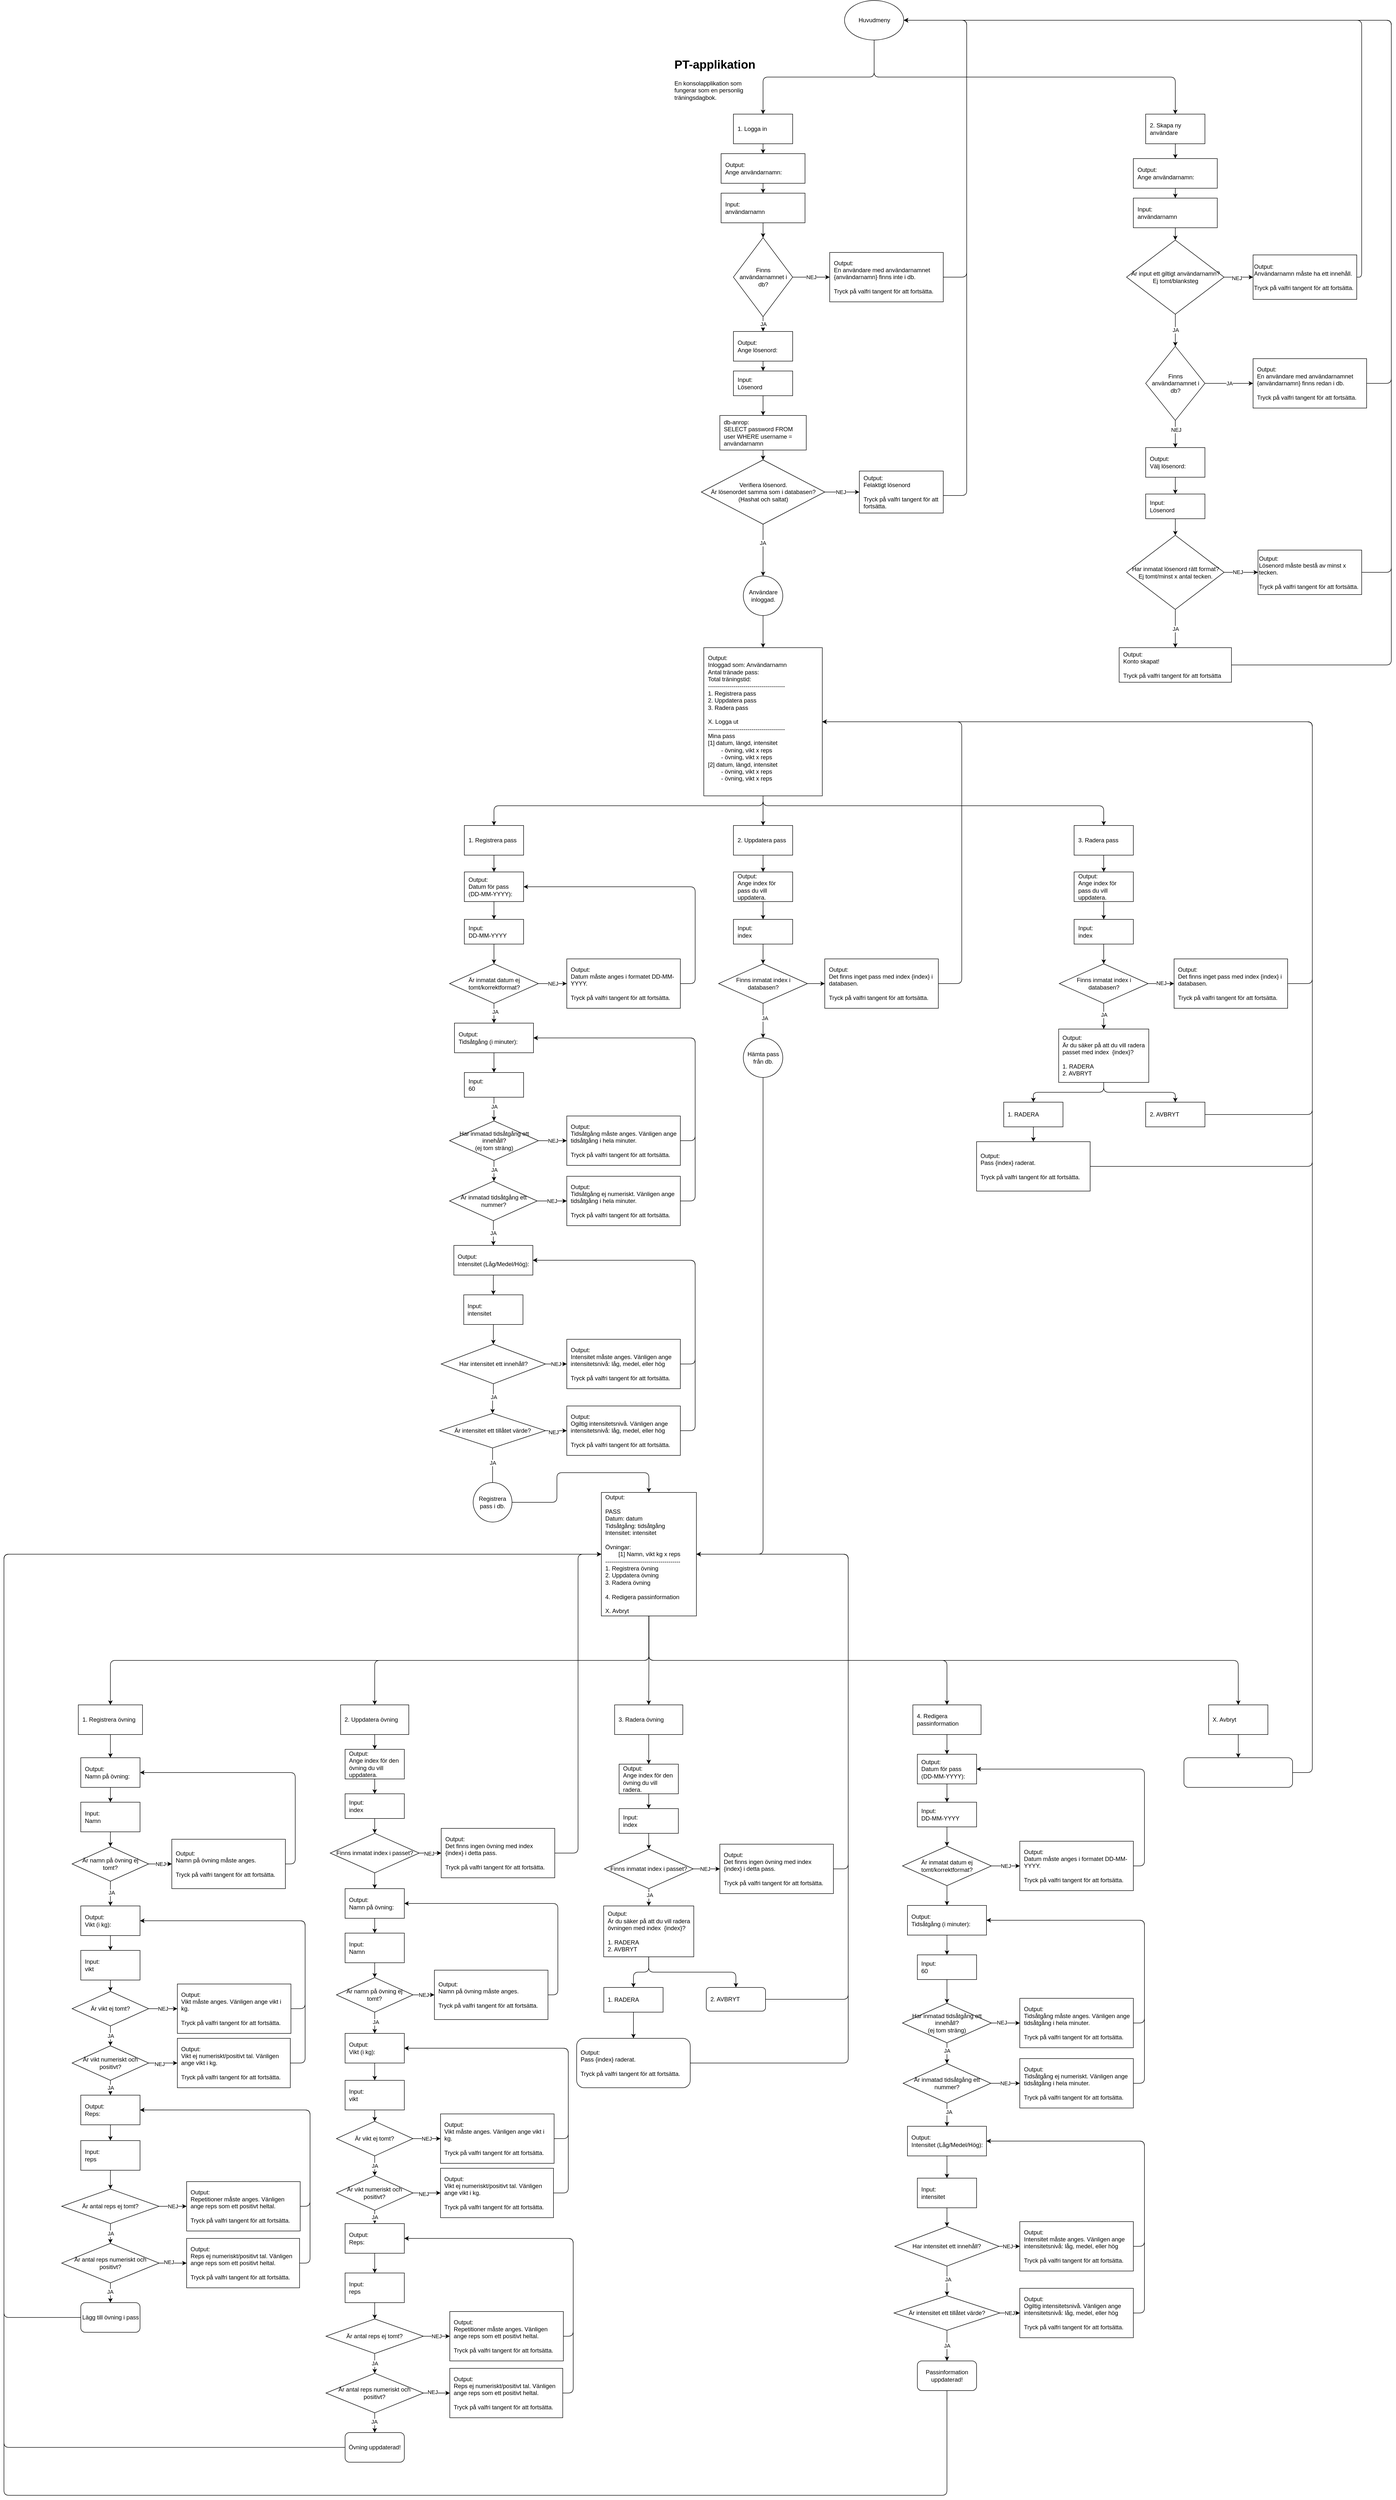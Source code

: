 <mxfile>
    <diagram id="w7LqoXCT8CnwwwJLQl_I" name="Page-1">
        <mxGraphModel dx="3562" dy="2259" grid="1" gridSize="10" guides="1" tooltips="1" connect="1" arrows="1" fold="1" page="1" pageScale="1" pageWidth="827" pageHeight="1169" math="0" shadow="0">
            <root>
                <mxCell id="0"/>
                <mxCell id="1" parent="0"/>
                <mxCell id="2" value="&lt;h1&gt;PT-applikation&lt;/h1&gt;&lt;p&gt;En konsolapplikation som fungerar som en personlig träningsdagbok.&lt;/p&gt;" style="text;html=1;strokeColor=none;fillColor=none;spacing=5;spacingTop=-20;whiteSpace=wrap;overflow=hidden;rounded=0;" parent="1" vertex="1">
                    <mxGeometry x="22.5" y="-160" width="190" height="120" as="geometry"/>
                </mxCell>
                <mxCell id="8" style="edgeStyle=orthogonalEdgeStyle;html=1;entryX=0.5;entryY=0;entryDx=0;entryDy=0;exitX=0.5;exitY=1;exitDx=0;exitDy=0;" parent="1" source="5" target="6" edge="1">
                    <mxGeometry relative="1" as="geometry"/>
                </mxCell>
                <mxCell id="9" style="edgeStyle=orthogonalEdgeStyle;html=1;exitX=0.5;exitY=1;exitDx=0;exitDy=0;entryX=0.5;entryY=0;entryDx=0;entryDy=0;" parent="1" source="5" target="7" edge="1">
                    <mxGeometry relative="1" as="geometry"/>
                </mxCell>
                <mxCell id="5" value="Huvudmeny" style="ellipse;whiteSpace=wrap;html=1;" parent="1" vertex="1">
                    <mxGeometry x="372.5" y="-270" width="120" height="80" as="geometry"/>
                </mxCell>
                <mxCell id="11" style="edgeStyle=none;html=1;exitX=0.5;exitY=1;exitDx=0;exitDy=0;entryX=0.5;entryY=0;entryDx=0;entryDy=0;" parent="1" source="6" target="10" edge="1">
                    <mxGeometry relative="1" as="geometry"/>
                </mxCell>
                <mxCell id="6" value="1. Logga in" style="rounded=0;whiteSpace=wrap;html=1;align=left;spacing=8;" parent="1" vertex="1">
                    <mxGeometry x="147.5" y="-40" width="120" height="60" as="geometry"/>
                </mxCell>
                <mxCell id="141" style="edgeStyle=orthogonalEdgeStyle;html=1;entryX=0.5;entryY=0;entryDx=0;entryDy=0;" parent="1" source="7" target="136" edge="1">
                    <mxGeometry relative="1" as="geometry"/>
                </mxCell>
                <mxCell id="7" value="2. Skapa ny användare" style="rounded=0;whiteSpace=wrap;html=1;align=left;spacing=8;" parent="1" vertex="1">
                    <mxGeometry x="982.5" y="-40" width="120" height="60" as="geometry"/>
                </mxCell>
                <mxCell id="13" value="" style="edgeStyle=none;html=1;" parent="1" source="10" target="12" edge="1">
                    <mxGeometry relative="1" as="geometry"/>
                </mxCell>
                <mxCell id="10" value="Output:&lt;br&gt;Ange användarnamn:" style="rounded=0;whiteSpace=wrap;html=1;fontFamily=Helvetica;fontSize=12;fontColor=default;align=left;strokeColor=default;fillColor=default;spacing=8;" parent="1" vertex="1">
                    <mxGeometry x="122.5" y="40" width="170" height="60" as="geometry"/>
                </mxCell>
                <mxCell id="15" value="" style="edgeStyle=none;html=1;" parent="1" source="12" target="14" edge="1">
                    <mxGeometry relative="1" as="geometry"/>
                </mxCell>
                <mxCell id="12" value="Input:&lt;br&gt;användarnamn" style="rounded=0;whiteSpace=wrap;html=1;fontFamily=Helvetica;fontSize=12;fontColor=default;align=left;strokeColor=default;fillColor=default;spacing=8;" parent="1" vertex="1">
                    <mxGeometry x="122.5" y="120" width="170" height="60" as="geometry"/>
                </mxCell>
                <mxCell id="19" value="NEJ" style="edgeStyle=none;html=1;exitX=1;exitY=0.5;exitDx=0;exitDy=0;entryX=0;entryY=0.5;entryDx=0;entryDy=0;" parent="1" source="14" target="16" edge="1">
                    <mxGeometry relative="1" as="geometry"/>
                </mxCell>
                <mxCell id="20" value="JA" style="edgeStyle=none;html=1;exitX=0.5;exitY=1;exitDx=0;exitDy=0;entryX=0.5;entryY=0;entryDx=0;entryDy=0;" parent="1" source="14" target="17" edge="1">
                    <mxGeometry relative="1" as="geometry"/>
                </mxCell>
                <mxCell id="14" value="Finns användarnamnet i db?" style="rhombus;whiteSpace=wrap;html=1;" parent="1" vertex="1">
                    <mxGeometry x="147.5" y="210" width="120" height="160" as="geometry"/>
                </mxCell>
                <mxCell id="18" style="edgeStyle=orthogonalEdgeStyle;html=1;entryX=1;entryY=0.5;entryDx=0;entryDy=0;" parent="1" source="16" target="5" edge="1">
                    <mxGeometry relative="1" as="geometry">
                        <Array as="points">
                            <mxPoint x="620" y="290"/>
                            <mxPoint x="620" y="-230"/>
                        </Array>
                    </mxGeometry>
                </mxCell>
                <mxCell id="22" value="" style="edgeStyle=none;html=1;" parent="1" source="17" target="21" edge="1">
                    <mxGeometry relative="1" as="geometry"/>
                </mxCell>
                <mxCell id="17" value="Output:&lt;br&gt;Ange lösenord:" style="rounded=0;whiteSpace=wrap;html=1;align=left;spacing=8;" parent="1" vertex="1">
                    <mxGeometry x="147.5" y="400" width="120" height="60" as="geometry"/>
                </mxCell>
                <mxCell id="29" style="edgeStyle=none;html=1;exitX=0.5;exitY=1;exitDx=0;exitDy=0;entryX=0.5;entryY=0;entryDx=0;entryDy=0;" parent="1" source="21" target="25" edge="1">
                    <mxGeometry relative="1" as="geometry"/>
                </mxCell>
                <mxCell id="21" value="Input:&lt;br&gt;Lösenord" style="rounded=0;whiteSpace=wrap;html=1;align=left;spacing=8;" parent="1" vertex="1">
                    <mxGeometry x="147.5" y="480" width="120" height="50" as="geometry"/>
                </mxCell>
                <mxCell id="31" style="edgeStyle=none;html=1;exitX=0.5;exitY=1;exitDx=0;exitDy=0;" parent="1" source="25" target="30" edge="1">
                    <mxGeometry relative="1" as="geometry"/>
                </mxCell>
                <mxCell id="25" value="db-anrop:&lt;br&gt;SELECT password FROM user WHERE username = användarnamn" style="whiteSpace=wrap;html=1;rounded=0;align=left;spacing=8;" parent="1" vertex="1">
                    <mxGeometry x="120" y="570" width="175" height="70" as="geometry"/>
                </mxCell>
                <mxCell id="33" value="" style="edgeStyle=none;html=1;" parent="1" source="30" target="32" edge="1">
                    <mxGeometry relative="1" as="geometry"/>
                </mxCell>
                <mxCell id="34" value="NEJ" style="edgeLabel;html=1;align=center;verticalAlign=middle;resizable=0;points=[];" parent="33" vertex="1" connectable="0">
                    <mxGeometry x="-0.067" relative="1" as="geometry">
                        <mxPoint as="offset"/>
                    </mxGeometry>
                </mxCell>
                <mxCell id="35" style="edgeStyle=orthogonalEdgeStyle;html=1;entryX=1;entryY=0.5;entryDx=0;entryDy=0;exitX=1;exitY=0.582;exitDx=0;exitDy=0;exitPerimeter=0;" parent="1" source="32" target="5" edge="1">
                    <mxGeometry relative="1" as="geometry">
                        <Array as="points">
                            <mxPoint x="620" y="732"/>
                            <mxPoint x="620" y="-230"/>
                        </Array>
                    </mxGeometry>
                </mxCell>
                <mxCell id="37" value="" style="edgeStyle=none;html=1;" parent="1" source="30" target="36" edge="1">
                    <mxGeometry relative="1" as="geometry"/>
                </mxCell>
                <mxCell id="38" value="JA" style="edgeLabel;html=1;align=center;verticalAlign=middle;resizable=0;points=[];" parent="37" vertex="1" connectable="0">
                    <mxGeometry x="-0.276" y="-1" relative="1" as="geometry">
                        <mxPoint as="offset"/>
                    </mxGeometry>
                </mxCell>
                <mxCell id="30" value="Verifiera lösenord.&lt;br&gt;Är lösenordet samma som i databasen?&lt;br&gt;(Hashat och saltat)" style="rhombus;whiteSpace=wrap;html=1;rounded=0;" parent="1" vertex="1">
                    <mxGeometry x="82.5" y="660" width="250" height="130" as="geometry"/>
                </mxCell>
                <mxCell id="32" value="Output:&lt;br&gt;Felaktigt lösenord&lt;br&gt;&lt;br&gt;Tryck på valfri tangent för att fortsätta." style="whiteSpace=wrap;html=1;rounded=0;align=left;spacing=8;" parent="1" vertex="1">
                    <mxGeometry x="402.5" y="682.5" width="170" height="85" as="geometry"/>
                </mxCell>
                <mxCell id="16" value="Output:&lt;br&gt;En användare med användarnamnet {användarnamn} finns inte i db.&lt;br&gt;&lt;br&gt;Tryck på valfri tangent för att fortsätta." style="rounded=0;whiteSpace=wrap;html=1;fontFamily=Helvetica;fontSize=12;fontColor=default;align=left;strokeColor=default;fillColor=default;spacing=8;" parent="1" vertex="1">
                    <mxGeometry x="342.5" y="240" width="230" height="100" as="geometry"/>
                </mxCell>
                <mxCell id="41" style="edgeStyle=none;html=1;exitX=0.5;exitY=1;exitDx=0;exitDy=0;entryX=0.5;entryY=0;entryDx=0;entryDy=0;" parent="1" source="36" target="39" edge="1">
                    <mxGeometry relative="1" as="geometry"/>
                </mxCell>
                <mxCell id="36" value="Användare inloggad." style="ellipse;whiteSpace=wrap;html=1;rounded=0;" parent="1" vertex="1">
                    <mxGeometry x="167.5" y="895" width="80" height="80" as="geometry"/>
                </mxCell>
                <mxCell id="43" value="" style="edgeStyle=none;html=1;exitX=0.5;exitY=1;exitDx=0;exitDy=0;entryX=0.5;entryY=0;entryDx=0;entryDy=0;" parent="1" source="39" target="42" edge="1">
                    <mxGeometry relative="1" as="geometry">
                        <Array as="points">
                            <mxPoint x="207.5" y="1360"/>
                            <mxPoint x="-37.5" y="1360"/>
                            <mxPoint x="-337.5" y="1360"/>
                        </Array>
                    </mxGeometry>
                </mxCell>
                <mxCell id="47" value="" style="edgeStyle=none;html=1;exitX=0.5;exitY=1;exitDx=0;exitDy=0;" parent="1" source="39" target="44" edge="1">
                    <mxGeometry relative="1" as="geometry"/>
                </mxCell>
                <mxCell id="50" value="" style="edgeStyle=orthogonalEdgeStyle;html=1;exitX=0.5;exitY=1;exitDx=0;exitDy=0;entryX=0.5;entryY=0;entryDx=0;entryDy=0;" parent="1" source="39" target="49" edge="1">
                    <mxGeometry relative="1" as="geometry">
                        <Array as="points">
                            <mxPoint x="208" y="1360"/>
                            <mxPoint x="898" y="1360"/>
                        </Array>
                    </mxGeometry>
                </mxCell>
                <mxCell id="39" value="Output:&lt;br&gt;Inloggad som: Användarnamn&lt;br&gt;&lt;div style=&quot;&quot;&gt;Antal tränade pass:&amp;nbsp;&lt;/div&gt;&lt;div style=&quot;&quot;&gt;Total träningstid:&lt;/div&gt;&lt;div style=&quot;&quot;&gt;---------------------------------------&lt;/div&gt;&lt;div style=&quot;&quot;&gt;1. Registrera pass&lt;/div&gt;&lt;div style=&quot;&quot;&gt;2. Uppdatera pass&lt;/div&gt;&lt;div style=&quot;&quot;&gt;3. Radera pass&lt;/div&gt;&lt;div style=&quot;&quot;&gt;&lt;br&gt;&lt;/div&gt;&lt;div style=&quot;&quot;&gt;X. Logga ut&lt;/div&gt;&lt;div style=&quot;&quot;&gt;---------------------------------------&lt;br&gt;&lt;/div&gt;&lt;div style=&quot;&quot;&gt;Mina pass&lt;/div&gt;&lt;div style=&quot;&quot;&gt;[1] datum, längd, intensitet&lt;/div&gt;&lt;div style=&quot;&quot;&gt;&lt;span style=&quot;&quot;&gt;&#9;&lt;/span&gt;&lt;span style=&quot;&quot;&gt;&#9;&lt;/span&gt;&lt;span style=&quot;white-space: pre;&quot;&gt;&#9;&lt;/span&gt;- övning, vikt x reps&lt;/div&gt;&lt;span style=&quot;&quot;&gt;&#9;&lt;/span&gt;&lt;span style=&quot;white-space: pre;&quot;&gt;&#9;&lt;/span&gt;- övning, vikt x reps&lt;div style=&quot;&quot;&gt;[2]&amp;nbsp;&lt;span style=&quot;background-color: initial;&quot;&gt;datum, längd, intensitet&lt;/span&gt;&lt;/div&gt;&lt;div style=&quot;border-color: var(--border-color);&quot;&gt;&lt;span style=&quot;border-color: var(--border-color);&quot;&gt;&lt;/span&gt;&lt;span style=&quot;border-color: var(--border-color);&quot;&gt;&#9;&lt;/span&gt;&lt;span style=&quot;white-space: pre;&quot;&gt;&#9;&lt;/span&gt;- övning, vikt x reps&lt;/div&gt;&lt;span style=&quot;border-color: var(--border-color);&quot;&gt;&#9;&lt;/span&gt;&lt;span style=&quot;white-space: pre;&quot;&gt;&#9;&lt;/span&gt;- övning, vikt x reps&lt;div style=&quot;&quot;&gt;&amp;nbsp;&lt;/div&gt;" style="whiteSpace=wrap;html=1;rounded=0;align=left;spacing=8;" parent="1" vertex="1">
                    <mxGeometry x="87.5" y="1040" width="240" height="300" as="geometry"/>
                </mxCell>
                <mxCell id="53" style="edgeStyle=none;html=1;exitX=0.5;exitY=1;exitDx=0;exitDy=0;entryX=0.5;entryY=0;entryDx=0;entryDy=0;" parent="1" source="42" target="51" edge="1">
                    <mxGeometry relative="1" as="geometry"/>
                </mxCell>
                <mxCell id="42" value="1. Registrera pass" style="whiteSpace=wrap;html=1;align=left;rounded=0;spacing=8;" parent="1" vertex="1">
                    <mxGeometry x="-397.5" y="1400" width="120" height="60" as="geometry"/>
                </mxCell>
                <mxCell id="116" style="edgeStyle=orthogonalEdgeStyle;html=1;exitX=0.5;exitY=1;exitDx=0;exitDy=0;entryX=0.5;entryY=0;entryDx=0;entryDy=0;" parent="1" source="44" target="112" edge="1">
                    <mxGeometry relative="1" as="geometry"/>
                </mxCell>
                <mxCell id="44" value="2. Uppdatera pass" style="whiteSpace=wrap;html=1;align=left;rounded=0;spacing=8;" parent="1" vertex="1">
                    <mxGeometry x="147.5" y="1400" width="120" height="60" as="geometry"/>
                </mxCell>
                <mxCell id="218" style="edgeStyle=orthogonalEdgeStyle;html=1;entryX=0.5;entryY=0;entryDx=0;entryDy=0;" parent="1" source="49" target="209" edge="1">
                    <mxGeometry relative="1" as="geometry"/>
                </mxCell>
                <mxCell id="49" value="3. Radera pass" style="whiteSpace=wrap;html=1;align=left;rounded=0;spacing=8;" parent="1" vertex="1">
                    <mxGeometry x="837.5" y="1400" width="120" height="60" as="geometry"/>
                </mxCell>
                <mxCell id="54" style="edgeStyle=none;html=1;exitX=0.5;exitY=1;exitDx=0;exitDy=0;entryX=0.5;entryY=0;entryDx=0;entryDy=0;" parent="1" source="51" target="52" edge="1">
                    <mxGeometry relative="1" as="geometry"/>
                </mxCell>
                <mxCell id="51" value="Output:&lt;br&gt;Datum för pass (DD-MM-YYYY):" style="rounded=0;whiteSpace=wrap;html=1;align=left;spacing=8;" parent="1" vertex="1">
                    <mxGeometry x="-397.5" y="1494" width="120" height="60" as="geometry"/>
                </mxCell>
                <mxCell id="56" value="" style="edgeStyle=none;html=1;" parent="1" source="52" edge="1">
                    <mxGeometry relative="1" as="geometry">
                        <mxPoint x="-337.5" y="1680" as="targetPoint"/>
                    </mxGeometry>
                </mxCell>
                <mxCell id="52" value="Input:&lt;br&gt;DD-MM-YYYY" style="rounded=0;whiteSpace=wrap;html=1;align=left;spacing=8;" parent="1" vertex="1">
                    <mxGeometry x="-397.5" y="1590" width="120" height="50" as="geometry"/>
                </mxCell>
                <mxCell id="58" value="" style="edgeStyle=none;html=1;" parent="1" edge="1">
                    <mxGeometry relative="1" as="geometry">
                        <mxPoint x="-337.5" y="1760" as="sourcePoint"/>
                        <mxPoint x="-337.5" y="1800" as="targetPoint"/>
                    </mxGeometry>
                </mxCell>
                <mxCell id="59" value="JA" style="edgeLabel;html=1;align=center;verticalAlign=middle;resizable=0;points=[];" parent="58" vertex="1" connectable="0">
                    <mxGeometry x="-0.15" y="2" relative="1" as="geometry">
                        <mxPoint as="offset"/>
                    </mxGeometry>
                </mxCell>
                <mxCell id="179" value="NEJ" style="edgeStyle=orthogonalEdgeStyle;html=1;exitX=1;exitY=0.5;exitDx=0;exitDy=0;entryX=0;entryY=0.5;entryDx=0;entryDy=0;" parent="1" source="55" target="178" edge="1">
                    <mxGeometry relative="1" as="geometry"/>
                </mxCell>
                <mxCell id="55" value="Är inmatat datum ej tomt/korrektformat?" style="rhombus;whiteSpace=wrap;html=1;align=center;rounded=0;spacing=8;" parent="1" vertex="1">
                    <mxGeometry x="-427.5" y="1680" width="180" height="80" as="geometry"/>
                </mxCell>
                <mxCell id="61" value="" style="edgeStyle=none;html=1;" parent="1" target="60" edge="1">
                    <mxGeometry relative="1" as="geometry">
                        <mxPoint x="-337.5" y="1860" as="sourcePoint"/>
                    </mxGeometry>
                </mxCell>
                <mxCell id="57" value="&lt;span style=&quot;&quot;&gt;Output:&lt;/span&gt;&lt;br style=&quot;&quot;&gt;&lt;div style=&quot;&quot;&gt;&lt;span style=&quot;background-color: initial;&quot;&gt;Tidsåtgång (i minuter):&lt;/span&gt;&lt;/div&gt;" style="whiteSpace=wrap;html=1;rounded=0;spacing=8;align=left;" parent="1" vertex="1">
                    <mxGeometry x="-417.5" y="1800" width="160" height="60" as="geometry"/>
                </mxCell>
                <mxCell id="63" value="" style="edgeStyle=none;html=1;" parent="1" source="60" edge="1">
                    <mxGeometry relative="1" as="geometry">
                        <mxPoint x="-337.5" y="1998" as="targetPoint"/>
                    </mxGeometry>
                </mxCell>
                <mxCell id="72" value="JA" style="edgeLabel;html=1;align=center;verticalAlign=middle;resizable=0;points=[];" parent="63" vertex="1" connectable="0">
                    <mxGeometry x="-0.2" relative="1" as="geometry">
                        <mxPoint as="offset"/>
                    </mxGeometry>
                </mxCell>
                <mxCell id="60" value="Input:&lt;br&gt;60" style="rounded=0;whiteSpace=wrap;html=1;align=left;spacing=8;" parent="1" vertex="1">
                    <mxGeometry x="-397.5" y="1900" width="120" height="50" as="geometry"/>
                </mxCell>
                <mxCell id="65" style="edgeStyle=none;html=1;exitX=0.5;exitY=1;exitDx=0;exitDy=0;entryX=0.5;entryY=0;entryDx=0;entryDy=0;" parent="1" edge="1">
                    <mxGeometry relative="1" as="geometry">
                        <mxPoint x="-337.5" y="2078" as="sourcePoint"/>
                        <mxPoint x="-337.5" y="2120" as="targetPoint"/>
                    </mxGeometry>
                </mxCell>
                <mxCell id="184" value="JA" style="edgeLabel;html=1;align=center;verticalAlign=middle;resizable=0;points=[];" parent="65" vertex="1" connectable="0">
                    <mxGeometry x="-0.095" relative="1" as="geometry">
                        <mxPoint as="offset"/>
                    </mxGeometry>
                </mxCell>
                <mxCell id="185" value="NEJ" style="edgeStyle=orthogonalEdgeStyle;html=1;entryX=0;entryY=0.5;entryDx=0;entryDy=0;" parent="1" source="62" target="181" edge="1">
                    <mxGeometry relative="1" as="geometry"/>
                </mxCell>
                <mxCell id="62" value="Har inmatad tidsåtgång ett innehåll?&lt;br&gt;(ej tom sträng)" style="rhombus;whiteSpace=wrap;html=1;align=center;rounded=0;spacing=8;" parent="1" vertex="1">
                    <mxGeometry x="-427.5" y="1998" width="180" height="80" as="geometry"/>
                </mxCell>
                <mxCell id="191" style="edgeStyle=orthogonalEdgeStyle;html=1;entryX=0.5;entryY=0;entryDx=0;entryDy=0;" parent="1" source="64" target="66" edge="1">
                    <mxGeometry relative="1" as="geometry"/>
                </mxCell>
                <mxCell id="64" value="&lt;span style=&quot;&quot;&gt;Output:&lt;/span&gt;&lt;br style=&quot;&quot;&gt;&lt;div style=&quot;&quot;&gt;&lt;span style=&quot;background-color: initial;&quot;&gt;Intensitet (Låg/Medel/Hög):&lt;/span&gt;&lt;/div&gt;" style="whiteSpace=wrap;html=1;rounded=0;spacing=8;align=left;" parent="1" vertex="1">
                    <mxGeometry x="-418.75" y="2250" width="160" height="60" as="geometry"/>
                </mxCell>
                <mxCell id="192" style="edgeStyle=orthogonalEdgeStyle;html=1;" parent="1" source="66" target="70" edge="1">
                    <mxGeometry relative="1" as="geometry"/>
                </mxCell>
                <mxCell id="66" value="Input:&lt;br&gt;intensitet" style="whiteSpace=wrap;html=1;align=left;rounded=0;spacing=8;" parent="1" vertex="1">
                    <mxGeometry x="-398.75" y="2350" width="120" height="60" as="geometry"/>
                </mxCell>
                <mxCell id="196" style="edgeStyle=orthogonalEdgeStyle;html=1;entryX=0.5;entryY=0;entryDx=0;entryDy=0;" parent="1" source="70" target="193" edge="1">
                    <mxGeometry relative="1" as="geometry"/>
                </mxCell>
                <mxCell id="197" value="JA" style="edgeLabel;html=1;align=center;verticalAlign=middle;resizable=0;points=[];" parent="196" vertex="1" connectable="0">
                    <mxGeometry x="-0.118" relative="1" as="geometry">
                        <mxPoint as="offset"/>
                    </mxGeometry>
                </mxCell>
                <mxCell id="199" value="NEJ" style="edgeStyle=orthogonalEdgeStyle;html=1;entryX=0;entryY=0.5;entryDx=0;entryDy=0;" parent="1" source="70" target="198" edge="1">
                    <mxGeometry relative="1" as="geometry"/>
                </mxCell>
                <mxCell id="70" value="Har intensitet ett innehåll?" style="rhombus;whiteSpace=wrap;html=1;align=center;rounded=0;spacing=8;" parent="1" vertex="1">
                    <mxGeometry x="-444.37" y="2450" width="211.25" height="80" as="geometry"/>
                </mxCell>
                <mxCell id="77" value="" style="edgeStyle=orthogonalEdgeStyle;html=1;entryX=0.5;entryY=0;entryDx=0;entryDy=0;exitX=0.5;exitY=1;exitDx=0;exitDy=0;" parent="1" source="74" target="76" edge="1">
                    <mxGeometry relative="1" as="geometry">
                        <mxPoint x="-23.75" y="3005" as="sourcePoint"/>
                    </mxGeometry>
                </mxCell>
                <mxCell id="81" style="edgeStyle=orthogonalEdgeStyle;html=1;entryX=0.5;entryY=0;entryDx=0;entryDy=0;exitX=0.5;exitY=1;exitDx=0;exitDy=0;" parent="1" source="74" target="80" edge="1">
                    <mxGeometry relative="1" as="geometry">
                        <mxPoint x="-23.75" y="3005" as="sourcePoint"/>
                    </mxGeometry>
                </mxCell>
                <mxCell id="265" style="edgeStyle=orthogonalEdgeStyle;html=1;exitX=0.5;exitY=1;exitDx=0;exitDy=0;entryX=0.5;entryY=0;entryDx=0;entryDy=0;" parent="1" source="74" target="232" edge="1">
                    <mxGeometry relative="1" as="geometry"/>
                </mxCell>
                <mxCell id="349" style="edgeStyle=orthogonalEdgeStyle;html=1;exitX=0.5;exitY=1;exitDx=0;exitDy=0;entryX=0.5;entryY=0;entryDx=0;entryDy=0;" parent="1" source="74" target="321" edge="1">
                    <mxGeometry relative="1" as="geometry"/>
                </mxCell>
                <mxCell id="350" style="edgeStyle=orthogonalEdgeStyle;html=1;exitX=0.5;exitY=1;exitDx=0;exitDy=0;entryX=0.5;entryY=0;entryDx=0;entryDy=0;" parent="1" source="74" target="348" edge="1">
                    <mxGeometry relative="1" as="geometry"/>
                </mxCell>
                <mxCell id="74" value="Output:&lt;br&gt;&lt;br&gt;PASS&lt;br&gt;Datum: datum&lt;br&gt;Tidsåtgång: tidsåtgång&lt;br&gt;Intensitet: intensitet&lt;br&gt;&lt;br&gt;Övningar:&lt;br&gt;&lt;span style=&quot;white-space: pre;&quot;&gt;&#9;&lt;/span&gt;[1] Namn, vikt kg x reps&lt;br&gt;--------------------------------------&lt;br&gt;1. Registrera övning&lt;br&gt;2. Uppdatera övning&lt;br&gt;3. Radera övning&lt;br&gt;&lt;br&gt;4. Redigera passinformation&lt;br&gt;&lt;br&gt;X. Avbryt" style="whiteSpace=wrap;html=1;rounded=0;spacing=8;align=left;" parent="1" vertex="1">
                    <mxGeometry x="-120" y="2750" width="192.5" height="250" as="geometry"/>
                </mxCell>
                <mxCell id="86" value="" style="edgeStyle=orthogonalEdgeStyle;html=1;" parent="1" source="76" target="85" edge="1">
                    <mxGeometry relative="1" as="geometry"/>
                </mxCell>
                <mxCell id="76" value="1. Registrera övning" style="whiteSpace=wrap;html=1;align=left;rounded=0;spacing=8;" parent="1" vertex="1">
                    <mxGeometry x="-1179.38" y="3180" width="130" height="60" as="geometry"/>
                </mxCell>
                <mxCell id="83" value="" style="edgeStyle=orthogonalEdgeStyle;html=1;" parent="1" source="80" target="82" edge="1">
                    <mxGeometry relative="1" as="geometry"/>
                </mxCell>
                <mxCell id="80" value="X. Avbryt" style="whiteSpace=wrap;html=1;align=left;rounded=0;spacing=8;" parent="1" vertex="1">
                    <mxGeometry x="1110" y="3180" width="120" height="60" as="geometry"/>
                </mxCell>
                <mxCell id="84" style="edgeStyle=orthogonalEdgeStyle;html=1;exitX=1;exitY=0.5;exitDx=0;exitDy=0;entryX=1;entryY=0.5;entryDx=0;entryDy=0;" parent="1" source="82" target="39" edge="1">
                    <mxGeometry relative="1" as="geometry">
                        <Array as="points">
                            <mxPoint x="1320" y="3317"/>
                            <mxPoint x="1320" y="1190"/>
                        </Array>
                    </mxGeometry>
                </mxCell>
                <mxCell id="82" value="" style="rounded=1;whiteSpace=wrap;html=1;fontFamily=Helvetica;fontSize=12;fontColor=default;align=left;strokeColor=default;fillColor=default;spacing=8;" parent="1" vertex="1">
                    <mxGeometry x="1060" y="3287" width="220" height="60" as="geometry"/>
                </mxCell>
                <mxCell id="88" value="" style="edgeStyle=orthogonalEdgeStyle;html=1;" parent="1" source="85" target="87" edge="1">
                    <mxGeometry relative="1" as="geometry"/>
                </mxCell>
                <mxCell id="85" value="Output:&lt;br&gt;Namn på övning:" style="whiteSpace=wrap;html=1;align=left;rounded=0;spacing=8;" parent="1" vertex="1">
                    <mxGeometry x="-1174.38" y="3287" width="120" height="60" as="geometry"/>
                </mxCell>
                <mxCell id="90" value="" style="edgeStyle=orthogonalEdgeStyle;html=1;" parent="1" source="87" target="89" edge="1">
                    <mxGeometry relative="1" as="geometry"/>
                </mxCell>
                <mxCell id="87" value="Input:&lt;br&gt;Namn" style="whiteSpace=wrap;html=1;align=left;rounded=0;spacing=8;" parent="1" vertex="1">
                    <mxGeometry x="-1174.38" y="3377" width="120" height="60" as="geometry"/>
                </mxCell>
                <mxCell id="95" style="edgeStyle=orthogonalEdgeStyle;html=1;entryX=0.5;entryY=0;entryDx=0;entryDy=0;" parent="1" source="89" target="94" edge="1">
                    <mxGeometry relative="1" as="geometry"/>
                </mxCell>
                <mxCell id="96" value="JA" style="edgeLabel;html=1;align=center;verticalAlign=middle;resizable=0;points=[];" parent="95" vertex="1" connectable="0">
                    <mxGeometry x="-0.08" y="2" relative="1" as="geometry">
                        <mxPoint as="offset"/>
                    </mxGeometry>
                </mxCell>
                <mxCell id="240" value="NEJ" style="edgeStyle=orthogonalEdgeStyle;html=1;" parent="1" source="89" target="238" edge="1">
                    <mxGeometry relative="1" as="geometry"/>
                </mxCell>
                <mxCell id="89" value="Är namn på övning ej tomt?" style="rhombus;whiteSpace=wrap;html=1;align=center;rounded=0;spacing=8;" parent="1" vertex="1">
                    <mxGeometry x="-1191.88" y="3467" width="155" height="70" as="geometry"/>
                </mxCell>
                <mxCell id="98" value="" style="edgeStyle=orthogonalEdgeStyle;html=1;" parent="1" source="94" target="97" edge="1">
                    <mxGeometry relative="1" as="geometry"/>
                </mxCell>
                <mxCell id="94" value="Output:&lt;br&gt;Vikt (i kg):" style="whiteSpace=wrap;html=1;align=left;rounded=0;spacing=8;" parent="1" vertex="1">
                    <mxGeometry x="-1174.38" y="3587" width="120" height="60" as="geometry"/>
                </mxCell>
                <mxCell id="100" style="edgeStyle=orthogonalEdgeStyle;html=1;entryX=0.5;entryY=0;entryDx=0;entryDy=0;" parent="1" source="97" target="99" edge="1">
                    <mxGeometry relative="1" as="geometry"/>
                </mxCell>
                <mxCell id="97" value="Input:&lt;br&gt;vikt" style="whiteSpace=wrap;html=1;align=left;rounded=0;spacing=8;" parent="1" vertex="1">
                    <mxGeometry x="-1174.38" y="3677" width="120" height="60" as="geometry"/>
                </mxCell>
                <mxCell id="244" value="JA" style="edgeStyle=orthogonalEdgeStyle;html=1;entryX=0.5;entryY=0;entryDx=0;entryDy=0;" parent="1" source="99" target="243" edge="1">
                    <mxGeometry relative="1" as="geometry"/>
                </mxCell>
                <mxCell id="245" value="NEJ" style="edgeStyle=orthogonalEdgeStyle;html=1;entryX=0;entryY=0.5;entryDx=0;entryDy=0;" parent="1" source="99" target="242" edge="1">
                    <mxGeometry relative="1" as="geometry"/>
                </mxCell>
                <mxCell id="99" value="Är vikt ej tomt?" style="rhombus;whiteSpace=wrap;html=1;align=center;rounded=0;spacing=8;" parent="1" vertex="1">
                    <mxGeometry x="-1191.88" y="3760" width="155" height="70" as="geometry"/>
                </mxCell>
                <mxCell id="105" style="edgeStyle=orthogonalEdgeStyle;html=1;" parent="1" source="101" target="104" edge="1">
                    <mxGeometry relative="1" as="geometry"/>
                </mxCell>
                <mxCell id="101" value="Output:&lt;br&gt;Reps:" style="whiteSpace=wrap;html=1;align=left;rounded=0;spacing=8;" parent="1" vertex="1">
                    <mxGeometry x="-1174.39" y="3970" width="120" height="60" as="geometry"/>
                </mxCell>
                <mxCell id="107" style="edgeStyle=orthogonalEdgeStyle;html=1;entryX=0.5;entryY=0;entryDx=0;entryDy=0;" parent="1" source="104" target="106" edge="1">
                    <mxGeometry relative="1" as="geometry"/>
                </mxCell>
                <mxCell id="104" value="Input:&lt;br&gt;reps" style="whiteSpace=wrap;html=1;align=left;rounded=0;spacing=8;" parent="1" vertex="1">
                    <mxGeometry x="-1174.37" y="4062" width="120" height="60" as="geometry"/>
                </mxCell>
                <mxCell id="252" value="JA" style="edgeStyle=orthogonalEdgeStyle;html=1;entryX=0.5;entryY=0;entryDx=0;entryDy=0;" parent="1" source="106" target="251" edge="1">
                    <mxGeometry relative="1" as="geometry"/>
                </mxCell>
                <mxCell id="257" value="NEJ" style="edgeStyle=orthogonalEdgeStyle;html=1;entryX=0;entryY=0.5;entryDx=0;entryDy=0;" parent="1" source="106" target="255" edge="1">
                    <mxGeometry relative="1" as="geometry"/>
                </mxCell>
                <mxCell id="106" value="Är antal reps ej tomt?" style="rhombus;whiteSpace=wrap;html=1;align=center;rounded=0;spacing=8;" parent="1" vertex="1">
                    <mxGeometry x="-1213.01" y="4160" width="197.27" height="70" as="geometry"/>
                </mxCell>
                <mxCell id="130" style="edgeStyle=orthogonalEdgeStyle;html=1;entryX=0;entryY=0.5;entryDx=0;entryDy=0;exitX=0;exitY=0.5;exitDx=0;exitDy=0;" parent="1" source="108" target="74" edge="1">
                    <mxGeometry relative="1" as="geometry">
                        <mxPoint x="-550" y="4330" as="sourcePoint"/>
                        <mxPoint x="-120" y="2880" as="targetPoint"/>
                        <Array as="points">
                            <mxPoint x="-1330" y="4420"/>
                            <mxPoint x="-1330" y="2875"/>
                        </Array>
                    </mxGeometry>
                </mxCell>
                <mxCell id="108" value="Lägg till övning i pass" style="rounded=1;whiteSpace=wrap;html=1;fontFamily=Helvetica;fontSize=12;fontColor=default;align=center;strokeColor=default;fillColor=default;" parent="1" vertex="1">
                    <mxGeometry x="-1174.365" y="4390" width="120" height="60" as="geometry"/>
                </mxCell>
                <mxCell id="115" style="edgeStyle=orthogonalEdgeStyle;html=1;entryX=0.5;entryY=0;entryDx=0;entryDy=0;" parent="1" source="112" target="113" edge="1">
                    <mxGeometry relative="1" as="geometry"/>
                </mxCell>
                <mxCell id="112" value="Output:&lt;br&gt;Ange index för pass du vill uppdatera." style="rounded=0;whiteSpace=wrap;html=1;align=left;spacing=8;" parent="1" vertex="1">
                    <mxGeometry x="147.5" y="1494" width="120" height="60" as="geometry"/>
                </mxCell>
                <mxCell id="117" style="edgeStyle=orthogonalEdgeStyle;html=1;entryX=0.5;entryY=0;entryDx=0;entryDy=0;" parent="1" source="113" target="114" edge="1">
                    <mxGeometry relative="1" as="geometry"/>
                </mxCell>
                <mxCell id="113" value="Input:&lt;br&gt;index" style="rounded=0;whiteSpace=wrap;html=1;align=left;spacing=8;" parent="1" vertex="1">
                    <mxGeometry x="147.5" y="1590" width="120" height="50" as="geometry"/>
                </mxCell>
                <mxCell id="118" style="edgeStyle=orthogonalEdgeStyle;html=1;exitX=0.5;exitY=1;exitDx=0;exitDy=0;entryX=0.5;entryY=0;entryDx=0;entryDy=0;" parent="1" source="114" target="133" edge="1">
                    <mxGeometry relative="1" as="geometry">
                        <mxPoint x="207.5" y="1810" as="targetPoint"/>
                    </mxGeometry>
                </mxCell>
                <mxCell id="128" value="JA" style="edgeLabel;html=1;align=center;verticalAlign=middle;resizable=0;points=[];" parent="118" vertex="1" connectable="0">
                    <mxGeometry x="-0.2" y="3" relative="1" as="geometry">
                        <mxPoint y="2" as="offset"/>
                    </mxGeometry>
                </mxCell>
                <mxCell id="206" style="edgeStyle=orthogonalEdgeStyle;html=1;entryX=0;entryY=0.5;entryDx=0;entryDy=0;" parent="1" source="114" target="205" edge="1">
                    <mxGeometry relative="1" as="geometry"/>
                </mxCell>
                <mxCell id="114" value="Finns inmatat index i databasen?" style="rhombus;whiteSpace=wrap;html=1;align=center;rounded=0;spacing=8;" parent="1" vertex="1">
                    <mxGeometry x="117.5" y="1680" width="180" height="80" as="geometry"/>
                </mxCell>
                <mxCell id="135" style="edgeStyle=orthogonalEdgeStyle;html=1;entryX=1;entryY=0.5;entryDx=0;entryDy=0;exitX=0.5;exitY=1;exitDx=0;exitDy=0;" parent="1" source="133" target="74" edge="1">
                    <mxGeometry relative="1" as="geometry"/>
                </mxCell>
                <mxCell id="133" value="Hämta pass från db." style="ellipse;whiteSpace=wrap;html=1;rounded=0;spacing=8;" parent="1" vertex="1">
                    <mxGeometry x="167.5" y="1830" width="80" height="80" as="geometry"/>
                </mxCell>
                <mxCell id="142" style="edgeStyle=orthogonalEdgeStyle;html=1;entryX=0.5;entryY=0;entryDx=0;entryDy=0;" parent="1" source="136" target="137" edge="1">
                    <mxGeometry relative="1" as="geometry"/>
                </mxCell>
                <mxCell id="136" value="Output:&lt;br&gt;Ange användarnamn:" style="rounded=0;whiteSpace=wrap;html=1;fontFamily=Helvetica;fontSize=12;fontColor=default;align=left;strokeColor=default;fillColor=default;spacing=8;" parent="1" vertex="1">
                    <mxGeometry x="957.5" y="50" width="170" height="60" as="geometry"/>
                </mxCell>
                <mxCell id="157" style="edgeStyle=orthogonalEdgeStyle;html=1;entryX=0.5;entryY=0;entryDx=0;entryDy=0;" parent="1" source="137" target="156" edge="1">
                    <mxGeometry relative="1" as="geometry"/>
                </mxCell>
                <mxCell id="137" value="Input:&lt;br&gt;användarnamn" style="rounded=0;whiteSpace=wrap;html=1;fontFamily=Helvetica;fontSize=12;fontColor=default;align=left;strokeColor=default;fillColor=default;spacing=8;" parent="1" vertex="1">
                    <mxGeometry x="957.5" y="130" width="170" height="60" as="geometry"/>
                </mxCell>
                <mxCell id="140" value="JA" style="edgeStyle=orthogonalEdgeStyle;html=1;exitX=1;exitY=0.5;exitDx=0;exitDy=0;" parent="1" source="138" target="139" edge="1">
                    <mxGeometry relative="1" as="geometry">
                        <mxPoint x="1102.462" y="465.048" as="sourcePoint"/>
                    </mxGeometry>
                </mxCell>
                <mxCell id="146" style="edgeStyle=orthogonalEdgeStyle;html=1;entryX=0.5;entryY=0;entryDx=0;entryDy=0;exitX=0.5;exitY=1;exitDx=0;exitDy=0;" parent="1" source="138" target="144" edge="1">
                    <mxGeometry relative="1" as="geometry">
                        <mxPoint x="1042.5" y="540" as="sourcePoint"/>
                    </mxGeometry>
                </mxCell>
                <mxCell id="159" value="NEJ" style="edgeLabel;html=1;align=center;verticalAlign=middle;resizable=0;points=[];" parent="146" vertex="1" connectable="0">
                    <mxGeometry x="-0.311" y="1" relative="1" as="geometry">
                        <mxPoint as="offset"/>
                    </mxGeometry>
                </mxCell>
                <mxCell id="138" value="Finns användarnamnet i db?" style="rhombus;whiteSpace=wrap;html=1;" parent="1" vertex="1">
                    <mxGeometry x="982.5" y="430" width="120" height="150" as="geometry"/>
                </mxCell>
                <mxCell id="155" style="edgeStyle=orthogonalEdgeStyle;html=1;entryX=1;entryY=0.5;entryDx=0;entryDy=0;exitX=1;exitY=0.5;exitDx=0;exitDy=0;" parent="1" source="139" target="5" edge="1">
                    <mxGeometry relative="1" as="geometry">
                        <Array as="points">
                            <mxPoint x="1480" y="505"/>
                            <mxPoint x="1480" y="-230"/>
                        </Array>
                    </mxGeometry>
                </mxCell>
                <mxCell id="139" value="Output:&lt;br&gt;En användare med användarnamnet {användarnamn} finns redan i db.&lt;br&gt;&lt;br&gt;Tryck på valfri tangent för att fortsätta." style="rounded=0;whiteSpace=wrap;html=1;fontFamily=Helvetica;fontSize=12;fontColor=default;align=left;strokeColor=default;fillColor=default;spacing=8;" parent="1" vertex="1">
                    <mxGeometry x="1200" y="455" width="230" height="100" as="geometry"/>
                </mxCell>
                <mxCell id="147" style="edgeStyle=orthogonalEdgeStyle;html=1;" parent="1" source="144" target="145" edge="1">
                    <mxGeometry relative="1" as="geometry"/>
                </mxCell>
                <mxCell id="144" value="Output:&lt;br&gt;Välj lösenord:" style="rounded=0;whiteSpace=wrap;html=1;align=left;spacing=8;" parent="1" vertex="1">
                    <mxGeometry x="982.5" y="635" width="120" height="60" as="geometry"/>
                </mxCell>
                <mxCell id="152" style="edgeStyle=orthogonalEdgeStyle;html=1;" parent="1" source="145" target="151" edge="1">
                    <mxGeometry relative="1" as="geometry"/>
                </mxCell>
                <mxCell id="145" value="Input:&lt;br&gt;Lösenord" style="rounded=0;whiteSpace=wrap;html=1;align=left;spacing=8;" parent="1" vertex="1">
                    <mxGeometry x="982.5" y="729" width="120" height="50" as="geometry"/>
                </mxCell>
                <mxCell id="165" value="" style="edgeStyle=orthogonalEdgeStyle;html=1;entryX=0;entryY=0.5;entryDx=0;entryDy=0;" parent="1" source="151" target="166" edge="1">
                    <mxGeometry relative="1" as="geometry">
                        <mxPoint x="1260" y="888" as="targetPoint"/>
                    </mxGeometry>
                </mxCell>
                <mxCell id="167" value="NEJ" style="edgeLabel;html=1;align=center;verticalAlign=middle;resizable=0;points=[];" parent="165" vertex="1" connectable="0">
                    <mxGeometry x="-0.213" y="1" relative="1" as="geometry">
                        <mxPoint as="offset"/>
                    </mxGeometry>
                </mxCell>
                <mxCell id="169" value="JA" style="edgeStyle=orthogonalEdgeStyle;html=1;exitX=0.5;exitY=1;exitDx=0;exitDy=0;entryX=0.5;entryY=0;entryDx=0;entryDy=0;" parent="1" source="151" target="173" edge="1">
                    <mxGeometry relative="1" as="geometry">
                        <mxPoint x="1042.5" y="1000" as="sourcePoint"/>
                        <mxPoint x="1042.5" y="1027.5" as="targetPoint"/>
                    </mxGeometry>
                </mxCell>
                <mxCell id="151" value="Har inmatat lösenord rätt format?&lt;br&gt;Ej tomt/minst x antal tecken." style="rhombus;whiteSpace=wrap;html=1;" parent="1" vertex="1">
                    <mxGeometry x="943.75" y="812.5" width="197.5" height="150" as="geometry"/>
                </mxCell>
                <mxCell id="158" value="JA" style="edgeStyle=orthogonalEdgeStyle;html=1;" parent="1" source="156" target="138" edge="1">
                    <mxGeometry relative="1" as="geometry"/>
                </mxCell>
                <mxCell id="161" value="" style="edgeStyle=orthogonalEdgeStyle;html=1;" parent="1" source="156" target="160" edge="1">
                    <mxGeometry relative="1" as="geometry"/>
                </mxCell>
                <mxCell id="162" value="NEJ" style="edgeLabel;html=1;align=center;verticalAlign=middle;resizable=0;points=[];" parent="161" vertex="1" connectable="0">
                    <mxGeometry x="-0.144" y="-2" relative="1" as="geometry">
                        <mxPoint as="offset"/>
                    </mxGeometry>
                </mxCell>
                <mxCell id="156" value="Är input ett giltigt användarnamn?&lt;br&gt;Ej tomt/blanksteg" style="rhombus;whiteSpace=wrap;html=1;" parent="1" vertex="1">
                    <mxGeometry x="943.75" y="215" width="197.5" height="150" as="geometry"/>
                </mxCell>
                <mxCell id="163" style="edgeStyle=orthogonalEdgeStyle;html=1;entryX=1;entryY=0.5;entryDx=0;entryDy=0;exitX=1;exitY=0.5;exitDx=0;exitDy=0;" parent="1" source="160" target="5" edge="1">
                    <mxGeometry relative="1" as="geometry"/>
                </mxCell>
                <mxCell id="160" value="Output:&lt;br&gt;Användarnamn måste ha ett innehåll.&lt;br&gt;&lt;br&gt;Tryck på valfri tangent för att fortsätta." style="whiteSpace=wrap;html=1;align=left;" parent="1" vertex="1">
                    <mxGeometry x="1200" y="245" width="210" height="90" as="geometry"/>
                </mxCell>
                <mxCell id="168" style="edgeStyle=orthogonalEdgeStyle;html=1;exitX=1;exitY=0.5;exitDx=0;exitDy=0;entryX=1;entryY=0.5;entryDx=0;entryDy=0;" parent="1" source="166" target="5" edge="1">
                    <mxGeometry relative="1" as="geometry">
                        <Array as="points">
                            <mxPoint x="1480" y="888"/>
                            <mxPoint x="1480" y="-230"/>
                        </Array>
                    </mxGeometry>
                </mxCell>
                <mxCell id="166" value="Output:&lt;br&gt;Lösenord måste bestå av minst x tecken.&lt;br&gt;&lt;br&gt;Tryck på valfri tangent för att fortsätta." style="whiteSpace=wrap;html=1;align=left;" parent="1" vertex="1">
                    <mxGeometry x="1210" y="842.5" width="210" height="90" as="geometry"/>
                </mxCell>
                <mxCell id="177" style="edgeStyle=orthogonalEdgeStyle;html=1;exitX=1;exitY=0.5;exitDx=0;exitDy=0;entryX=1;entryY=0.5;entryDx=0;entryDy=0;" parent="1" source="173" target="5" edge="1">
                    <mxGeometry relative="1" as="geometry">
                        <Array as="points">
                            <mxPoint x="1480" y="1075"/>
                            <mxPoint x="1480" y="-230"/>
                        </Array>
                    </mxGeometry>
                </mxCell>
                <mxCell id="173" value="Output:&lt;br&gt;Konto skapat!&lt;br&gt;&lt;br&gt;Tryck på valfri tangent för att fortsätta" style="rounded=0;whiteSpace=wrap;html=1;align=left;spacing=8;" parent="1" vertex="1">
                    <mxGeometry x="928.75" y="1040" width="227.5" height="70" as="geometry"/>
                </mxCell>
                <mxCell id="180" style="edgeStyle=orthogonalEdgeStyle;html=1;entryX=1;entryY=0.5;entryDx=0;entryDy=0;exitX=1;exitY=0.5;exitDx=0;exitDy=0;" parent="1" source="178" target="51" edge="1">
                    <mxGeometry relative="1" as="geometry">
                        <Array as="points">
                            <mxPoint x="70" y="1720"/>
                            <mxPoint x="70" y="1524"/>
                        </Array>
                    </mxGeometry>
                </mxCell>
                <mxCell id="178" value="Output:&lt;br&gt;Datum måste anges i formatet DD-MM-YYYY.&lt;br&gt;&amp;nbsp;&lt;br&gt;Tryck på valfri tangent för att fortsätta." style="rounded=0;whiteSpace=wrap;html=1;fontFamily=Helvetica;fontSize=12;fontColor=default;align=left;strokeColor=default;fillColor=default;spacing=8;" parent="1" vertex="1">
                    <mxGeometry x="-190" y="1670" width="230" height="100" as="geometry"/>
                </mxCell>
                <mxCell id="186" style="edgeStyle=orthogonalEdgeStyle;html=1;entryX=1;entryY=0.5;entryDx=0;entryDy=0;exitX=1;exitY=0.5;exitDx=0;exitDy=0;" parent="1" source="181" target="57" edge="1">
                    <mxGeometry relative="1" as="geometry">
                        <mxPoint x="-75" y="1860" as="targetPoint"/>
                        <Array as="points">
                            <mxPoint x="70" y="2038"/>
                            <mxPoint x="70" y="1830"/>
                        </Array>
                    </mxGeometry>
                </mxCell>
                <mxCell id="181" value="Output:&lt;br&gt;Tidsåtgång måste anges. Vänligen ange tidsåtgång i hela minuter.&lt;br&gt;&amp;nbsp;&lt;br&gt;Tryck på valfri tangent för att fortsätta." style="rounded=0;whiteSpace=wrap;html=1;fontFamily=Helvetica;fontSize=12;fontColor=default;align=left;strokeColor=default;fillColor=default;spacing=8;" parent="1" vertex="1">
                    <mxGeometry x="-190" y="1988" width="230" height="100" as="geometry"/>
                </mxCell>
                <mxCell id="189" value="NEJ" style="edgeStyle=orthogonalEdgeStyle;html=1;entryX=0;entryY=0.5;entryDx=0;entryDy=0;" parent="1" source="183" target="187" edge="1">
                    <mxGeometry relative="1" as="geometry"/>
                </mxCell>
                <mxCell id="190" value="JA" style="edgeStyle=orthogonalEdgeStyle;html=1;entryX=0.5;entryY=0;entryDx=0;entryDy=0;" parent="1" source="183" target="64" edge="1">
                    <mxGeometry relative="1" as="geometry"/>
                </mxCell>
                <mxCell id="183" value="Är inmatad tidsåtgång ett nummer?" style="rhombus;whiteSpace=wrap;html=1;align=center;rounded=0;spacing=8;" parent="1" vertex="1">
                    <mxGeometry x="-427.5" y="2120" width="177.5" height="80" as="geometry"/>
                </mxCell>
                <mxCell id="188" style="edgeStyle=orthogonalEdgeStyle;html=1;exitX=1;exitY=0.5;exitDx=0;exitDy=0;entryX=1;entryY=0.5;entryDx=0;entryDy=0;" parent="1" source="187" target="57" edge="1">
                    <mxGeometry relative="1" as="geometry">
                        <Array as="points">
                            <mxPoint x="70" y="2160"/>
                            <mxPoint x="70" y="1830"/>
                        </Array>
                    </mxGeometry>
                </mxCell>
                <mxCell id="187" value="Output:&lt;br&gt;Tidsåtgång ej numeriskt. Vänligen ange tidsåtgång i hela minuter.&lt;br&gt;&amp;nbsp;&lt;br&gt;Tryck på valfri tangent för att fortsätta." style="rounded=0;whiteSpace=wrap;html=1;fontFamily=Helvetica;fontSize=12;fontColor=default;align=left;strokeColor=default;fillColor=default;spacing=8;" parent="1" vertex="1">
                    <mxGeometry x="-190" y="2110" width="230" height="100" as="geometry"/>
                </mxCell>
                <mxCell id="202" style="edgeStyle=orthogonalEdgeStyle;html=1;exitX=1;exitY=0.5;exitDx=0;exitDy=0;entryX=0;entryY=0.5;entryDx=0;entryDy=0;" parent="1" source="193" target="201" edge="1">
                    <mxGeometry relative="1" as="geometry"/>
                </mxCell>
                <mxCell id="203" value="NEJ" style="edgeLabel;html=1;align=center;verticalAlign=middle;resizable=0;points=[];" parent="202" vertex="1" connectable="0">
                    <mxGeometry x="-0.272" y="-3" relative="1" as="geometry">
                        <mxPoint as="offset"/>
                    </mxGeometry>
                </mxCell>
                <mxCell id="193" value="Är intensitet ett tillåtet värde?" style="rhombus;whiteSpace=wrap;html=1;align=center;rounded=0;spacing=8;" parent="1" vertex="1">
                    <mxGeometry x="-447.5" y="2590" width="214.38" height="70" as="geometry"/>
                </mxCell>
                <mxCell id="200" style="edgeStyle=orthogonalEdgeStyle;html=1;entryX=1;entryY=0.5;entryDx=0;entryDy=0;exitX=1;exitY=0.5;exitDx=0;exitDy=0;" parent="1" source="198" target="64" edge="1">
                    <mxGeometry relative="1" as="geometry">
                        <Array as="points">
                            <mxPoint x="70" y="2490"/>
                            <mxPoint x="70" y="2280"/>
                        </Array>
                    </mxGeometry>
                </mxCell>
                <mxCell id="198" value="Output:&lt;br&gt;Intensitet måste anges. Vänligen ange intensitetsnivå: låg, medel, eller hög&lt;br&gt;&amp;nbsp;&lt;br&gt;Tryck på valfri tangent för att fortsätta." style="rounded=0;whiteSpace=wrap;html=1;fontFamily=Helvetica;fontSize=12;fontColor=default;align=left;strokeColor=default;fillColor=default;spacing=8;" parent="1" vertex="1">
                    <mxGeometry x="-190" y="2440" width="230" height="100" as="geometry"/>
                </mxCell>
                <mxCell id="204" style="edgeStyle=orthogonalEdgeStyle;html=1;entryX=1;entryY=0.5;entryDx=0;entryDy=0;" parent="1" source="201" target="64" edge="1">
                    <mxGeometry relative="1" as="geometry">
                        <Array as="points">
                            <mxPoint x="70" y="2625"/>
                            <mxPoint x="70" y="2280"/>
                        </Array>
                    </mxGeometry>
                </mxCell>
                <mxCell id="201" value="Output:&lt;br&gt;Ogiltig intensitetsnivå. Vänligen ange intensitetsnivå: låg, medel, eller hög&lt;br&gt;&amp;nbsp;&lt;br&gt;Tryck på valfri tangent för att fortsätta." style="rounded=0;whiteSpace=wrap;html=1;fontFamily=Helvetica;fontSize=12;fontColor=default;align=left;strokeColor=default;fillColor=default;spacing=8;" parent="1" vertex="1">
                    <mxGeometry x="-190" y="2575" width="230" height="100" as="geometry"/>
                </mxCell>
                <mxCell id="208" style="edgeStyle=orthogonalEdgeStyle;html=1;entryX=1;entryY=0.5;entryDx=0;entryDy=0;exitX=1;exitY=0.5;exitDx=0;exitDy=0;" parent="1" source="205" target="39" edge="1">
                    <mxGeometry relative="1" as="geometry">
                        <Array as="points">
                            <mxPoint x="610" y="1720"/>
                            <mxPoint x="610" y="1190"/>
                        </Array>
                    </mxGeometry>
                </mxCell>
                <mxCell id="205" value="Output:&lt;br&gt;Det finns inget pass med index {index} i databasen.&lt;br&gt;&amp;nbsp;&lt;br&gt;Tryck på valfri tangent för att fortsätta." style="rounded=0;whiteSpace=wrap;html=1;fontFamily=Helvetica;fontSize=12;fontColor=default;align=left;strokeColor=default;fillColor=default;spacing=8;" parent="1" vertex="1">
                    <mxGeometry x="332.5" y="1670" width="230" height="100" as="geometry"/>
                </mxCell>
                <mxCell id="219" style="edgeStyle=orthogonalEdgeStyle;html=1;entryX=0.5;entryY=0;entryDx=0;entryDy=0;" parent="1" source="209" target="210" edge="1">
                    <mxGeometry relative="1" as="geometry"/>
                </mxCell>
                <mxCell id="209" value="Output:&lt;br&gt;Ange index för pass du vill uppdatera." style="rounded=0;whiteSpace=wrap;html=1;align=left;spacing=8;" parent="1" vertex="1">
                    <mxGeometry x="837.5" y="1494" width="120" height="60" as="geometry"/>
                </mxCell>
                <mxCell id="220" style="edgeStyle=orthogonalEdgeStyle;html=1;" parent="1" source="210" target="211" edge="1">
                    <mxGeometry relative="1" as="geometry"/>
                </mxCell>
                <mxCell id="210" value="Input:&lt;br&gt;index" style="rounded=0;whiteSpace=wrap;html=1;align=left;spacing=8;" parent="1" vertex="1">
                    <mxGeometry x="837.5" y="1590" width="120" height="50" as="geometry"/>
                </mxCell>
                <mxCell id="221" style="edgeStyle=orthogonalEdgeStyle;html=1;entryX=0.5;entryY=0;entryDx=0;entryDy=0;" parent="1" source="211" target="212" edge="1">
                    <mxGeometry relative="1" as="geometry"/>
                </mxCell>
                <mxCell id="222" value="JA" style="edgeLabel;html=1;align=center;verticalAlign=middle;resizable=0;points=[];" parent="221" vertex="1" connectable="0">
                    <mxGeometry x="-0.106" relative="1" as="geometry">
                        <mxPoint as="offset"/>
                    </mxGeometry>
                </mxCell>
                <mxCell id="229" style="edgeStyle=orthogonalEdgeStyle;html=1;entryX=0;entryY=0.5;entryDx=0;entryDy=0;" parent="1" source="211" target="228" edge="1">
                    <mxGeometry relative="1" as="geometry"/>
                </mxCell>
                <mxCell id="230" value="NEJ" style="edgeLabel;html=1;align=center;verticalAlign=middle;resizable=0;points=[];" parent="229" vertex="1" connectable="0">
                    <mxGeometry x="0.013" y="1" relative="1" as="geometry">
                        <mxPoint as="offset"/>
                    </mxGeometry>
                </mxCell>
                <mxCell id="211" value="Finns inmatat index i databasen?" style="rhombus;whiteSpace=wrap;html=1;align=center;rounded=0;spacing=8;" parent="1" vertex="1">
                    <mxGeometry x="807.5" y="1680" width="180" height="80" as="geometry"/>
                </mxCell>
                <mxCell id="223" style="edgeStyle=orthogonalEdgeStyle;html=1;entryX=0.5;entryY=0;entryDx=0;entryDy=0;exitX=0.5;exitY=1;exitDx=0;exitDy=0;" parent="1" source="212" target="216" edge="1">
                    <mxGeometry relative="1" as="geometry"/>
                </mxCell>
                <mxCell id="224" style="edgeStyle=orthogonalEdgeStyle;html=1;exitX=0.5;exitY=1;exitDx=0;exitDy=0;" parent="1" source="212" target="217" edge="1">
                    <mxGeometry relative="1" as="geometry"/>
                </mxCell>
                <mxCell id="212" value="Output:&lt;br&gt;Är du säker på att du vill radera passet med index&amp;nbsp; {index}?&lt;br&gt;&lt;br&gt;1. RADERA&lt;br&gt;2. AVBRYT" style="rounded=0;whiteSpace=wrap;html=1;align=left;spacing=8;" parent="1" vertex="1">
                    <mxGeometry x="806.25" y="1812" width="182.5" height="108" as="geometry"/>
                </mxCell>
                <mxCell id="227" style="edgeStyle=orthogonalEdgeStyle;html=1;entryX=1;entryY=0.5;entryDx=0;entryDy=0;exitX=1;exitY=0.5;exitDx=0;exitDy=0;" parent="1" source="215" target="39" edge="1">
                    <mxGeometry relative="1" as="geometry">
                        <Array as="points">
                            <mxPoint x="1320" y="2090"/>
                            <mxPoint x="1320" y="1190"/>
                        </Array>
                    </mxGeometry>
                </mxCell>
                <mxCell id="215" value="Output:&lt;br&gt;Pass {index} raderat.&amp;nbsp;&lt;br&gt;&lt;br&gt;Tryck på valfri tangent för att fortsätta." style="rounded=0;whiteSpace=wrap;html=1;fontFamily=Helvetica;fontSize=12;fontColor=default;align=left;strokeColor=default;fillColor=default;spacing=8;" parent="1" vertex="1">
                    <mxGeometry x="640" y="2040" width="230" height="100" as="geometry"/>
                </mxCell>
                <mxCell id="225" style="edgeStyle=orthogonalEdgeStyle;html=1;entryX=0.5;entryY=0;entryDx=0;entryDy=0;" parent="1" source="216" target="215" edge="1">
                    <mxGeometry relative="1" as="geometry"/>
                </mxCell>
                <mxCell id="216" value="1. RADERA" style="rounded=0;whiteSpace=wrap;html=1;align=left;spacing=8;" parent="1" vertex="1">
                    <mxGeometry x="695" y="1960" width="120" height="50" as="geometry"/>
                </mxCell>
                <mxCell id="226" style="edgeStyle=orthogonalEdgeStyle;html=1;entryX=1;entryY=0.5;entryDx=0;entryDy=0;exitX=1;exitY=0.5;exitDx=0;exitDy=0;" parent="1" source="217" target="39" edge="1">
                    <mxGeometry relative="1" as="geometry">
                        <Array as="points">
                            <mxPoint x="1320" y="1985"/>
                            <mxPoint x="1320" y="1190"/>
                        </Array>
                    </mxGeometry>
                </mxCell>
                <mxCell id="217" value="2. AVBRYT" style="rounded=0;whiteSpace=wrap;html=1;align=left;spacing=8;" parent="1" vertex="1">
                    <mxGeometry x="982.5" y="1960" width="120" height="50" as="geometry"/>
                </mxCell>
                <mxCell id="231" style="edgeStyle=orthogonalEdgeStyle;html=1;exitX=1;exitY=0.5;exitDx=0;exitDy=0;entryX=1;entryY=0.5;entryDx=0;entryDy=0;" parent="1" source="228" target="39" edge="1">
                    <mxGeometry relative="1" as="geometry">
                        <mxPoint x="420" y="1250" as="targetPoint"/>
                        <Array as="points">
                            <mxPoint x="1320" y="1720"/>
                            <mxPoint x="1320" y="1190"/>
                        </Array>
                    </mxGeometry>
                </mxCell>
                <mxCell id="228" value="Output:&lt;br&gt;Det finns inget pass med index {index} i databasen.&lt;br&gt;&amp;nbsp;&lt;br&gt;Tryck på valfri tangent för att fortsätta." style="rounded=0;whiteSpace=wrap;html=1;fontFamily=Helvetica;fontSize=12;fontColor=default;align=left;strokeColor=default;fillColor=default;spacing=8;" parent="1" vertex="1">
                    <mxGeometry x="1040" y="1670" width="230" height="100" as="geometry"/>
                </mxCell>
                <mxCell id="263" style="edgeStyle=orthogonalEdgeStyle;html=1;" parent="1" source="232" target="233" edge="1">
                    <mxGeometry relative="1" as="geometry"/>
                </mxCell>
                <mxCell id="232" value="2. Uppdatera övning" style="whiteSpace=wrap;html=1;align=left;rounded=0;spacing=8;" parent="1" vertex="1">
                    <mxGeometry x="-648.12" y="3180" width="138.12" height="60" as="geometry"/>
                </mxCell>
                <mxCell id="264" style="edgeStyle=orthogonalEdgeStyle;html=1;exitX=0.5;exitY=1;exitDx=0;exitDy=0;entryX=0.5;entryY=0;entryDx=0;entryDy=0;" parent="1" source="233" target="234" edge="1">
                    <mxGeometry relative="1" as="geometry"/>
                </mxCell>
                <mxCell id="233" value="Output:&lt;br&gt;Ange index för den övning du vill uppdatera." style="rounded=0;whiteSpace=wrap;html=1;align=left;spacing=8;" parent="1" vertex="1">
                    <mxGeometry x="-639.06" y="3270" width="120" height="60" as="geometry"/>
                </mxCell>
                <mxCell id="266" style="edgeStyle=orthogonalEdgeStyle;html=1;exitX=0.5;exitY=1;exitDx=0;exitDy=0;entryX=0.5;entryY=0;entryDx=0;entryDy=0;" parent="1" source="234" target="235" edge="1">
                    <mxGeometry relative="1" as="geometry"/>
                </mxCell>
                <mxCell id="234" value="Input:&lt;br&gt;index" style="rounded=0;whiteSpace=wrap;html=1;align=left;spacing=8;" parent="1" vertex="1">
                    <mxGeometry x="-639.06" y="3360" width="120" height="50" as="geometry"/>
                </mxCell>
                <mxCell id="268" style="edgeStyle=orthogonalEdgeStyle;html=1;entryX=0;entryY=0.5;entryDx=0;entryDy=0;" parent="1" source="235" target="236" edge="1">
                    <mxGeometry relative="1" as="geometry"/>
                </mxCell>
                <mxCell id="269" value="NEJ" style="edgeLabel;html=1;align=center;verticalAlign=middle;resizable=0;points=[];" parent="268" vertex="1" connectable="0">
                    <mxGeometry x="-0.102" y="-1" relative="1" as="geometry">
                        <mxPoint as="offset"/>
                    </mxGeometry>
                </mxCell>
                <mxCell id="281" style="edgeStyle=orthogonalEdgeStyle;html=1;" parent="1" source="235" target="270" edge="1">
                    <mxGeometry relative="1" as="geometry"/>
                </mxCell>
                <mxCell id="235" value="Finns inmatat index i passet?" style="rhombus;whiteSpace=wrap;html=1;align=center;rounded=0;spacing=8;" parent="1" vertex="1">
                    <mxGeometry x="-669.06" y="3440" width="180" height="80" as="geometry"/>
                </mxCell>
                <mxCell id="267" style="edgeStyle=orthogonalEdgeStyle;html=1;entryX=0;entryY=0.5;entryDx=0;entryDy=0;" parent="1" source="236" target="74" edge="1">
                    <mxGeometry relative="1" as="geometry"/>
                </mxCell>
                <mxCell id="236" value="Output:&lt;br&gt;Det finns ingen övning med index {index} i detta pass.&lt;br&gt;&amp;nbsp;&lt;br&gt;Tryck på valfri tangent för att fortsätta." style="rounded=0;whiteSpace=wrap;html=1;fontFamily=Helvetica;fontSize=12;fontColor=default;align=left;strokeColor=default;fillColor=default;spacing=8;" parent="1" vertex="1">
                    <mxGeometry x="-444.37" y="3430" width="230" height="100" as="geometry"/>
                </mxCell>
                <mxCell id="241" style="edgeStyle=orthogonalEdgeStyle;html=1;entryX=1;entryY=0.5;entryDx=0;entryDy=0;exitX=1;exitY=0.5;exitDx=0;exitDy=0;" parent="1" source="238" target="85" edge="1">
                    <mxGeometry relative="1" as="geometry">
                        <Array as="points">
                            <mxPoint x="-740" y="3502"/>
                            <mxPoint x="-740" y="3317"/>
                        </Array>
                    </mxGeometry>
                </mxCell>
                <mxCell id="238" value="Output:&lt;br&gt;Namn på övning måste anges.&lt;br&gt;&amp;nbsp;&lt;br&gt;Tryck på valfri tangent för att fortsätta." style="rounded=0;whiteSpace=wrap;html=1;fontFamily=Helvetica;fontSize=12;fontColor=default;align=left;strokeColor=default;fillColor=default;spacing=8;" parent="1" vertex="1">
                    <mxGeometry x="-990" y="3452" width="230" height="100" as="geometry"/>
                </mxCell>
                <mxCell id="249" style="edgeStyle=orthogonalEdgeStyle;html=1;entryX=1;entryY=0.5;entryDx=0;entryDy=0;exitX=1;exitY=0.5;exitDx=0;exitDy=0;" parent="1" source="239" target="94" edge="1">
                    <mxGeometry relative="1" as="geometry">
                        <Array as="points">
                            <mxPoint x="-720" y="3905"/>
                            <mxPoint x="-720" y="3617"/>
                        </Array>
                    </mxGeometry>
                </mxCell>
                <mxCell id="239" value="Output:&lt;br&gt;Vikt ej numeriskt/positivt tal. Vänligen ange vikt i kg.&lt;br&gt;&amp;nbsp;&lt;br&gt;Tryck på valfri tangent för att fortsätta." style="rounded=0;whiteSpace=wrap;html=1;fontFamily=Helvetica;fontSize=12;fontColor=default;align=left;strokeColor=default;fillColor=default;spacing=8;" parent="1" vertex="1">
                    <mxGeometry x="-978.75" y="3855" width="228.75" height="100" as="geometry"/>
                </mxCell>
                <mxCell id="246" style="edgeStyle=orthogonalEdgeStyle;html=1;entryX=1;entryY=0.5;entryDx=0;entryDy=0;" parent="1" source="242" target="94" edge="1">
                    <mxGeometry relative="1" as="geometry">
                        <Array as="points">
                            <mxPoint x="-720" y="3795"/>
                            <mxPoint x="-720" y="3617"/>
                        </Array>
                    </mxGeometry>
                </mxCell>
                <mxCell id="242" value="Output:&lt;br&gt;Vikt måste anges. Vänligen ange vikt i kg.&lt;br&gt;&amp;nbsp;&lt;br&gt;Tryck på valfri tangent för att fortsätta." style="rounded=0;whiteSpace=wrap;html=1;fontFamily=Helvetica;fontSize=12;fontColor=default;align=left;strokeColor=default;fillColor=default;spacing=8;" parent="1" vertex="1">
                    <mxGeometry x="-978.75" y="3745" width="230" height="100" as="geometry"/>
                </mxCell>
                <mxCell id="247" style="edgeStyle=orthogonalEdgeStyle;html=1;exitX=1;exitY=0.5;exitDx=0;exitDy=0;entryX=0;entryY=0.5;entryDx=0;entryDy=0;" parent="1" source="243" target="239" edge="1">
                    <mxGeometry relative="1" as="geometry"/>
                </mxCell>
                <mxCell id="248" value="NEJ" style="edgeLabel;html=1;align=center;verticalAlign=middle;resizable=0;points=[];" parent="247" vertex="1" connectable="0">
                    <mxGeometry x="-0.247" y="-2" relative="1" as="geometry">
                        <mxPoint as="offset"/>
                    </mxGeometry>
                </mxCell>
                <mxCell id="250" value="JA" style="edgeStyle=orthogonalEdgeStyle;html=1;entryX=0.5;entryY=0;entryDx=0;entryDy=0;" parent="1" source="243" target="101" edge="1">
                    <mxGeometry relative="1" as="geometry"/>
                </mxCell>
                <mxCell id="243" value="Är vikt numeriskt och positivt?" style="rhombus;whiteSpace=wrap;html=1;align=center;rounded=0;spacing=8;" parent="1" vertex="1">
                    <mxGeometry x="-1191.87" y="3870" width="155" height="70" as="geometry"/>
                </mxCell>
                <mxCell id="253" style="edgeStyle=orthogonalEdgeStyle;html=1;entryX=0.5;entryY=0;entryDx=0;entryDy=0;" parent="1" source="251" target="108" edge="1">
                    <mxGeometry relative="1" as="geometry"/>
                </mxCell>
                <mxCell id="254" value="JA" style="edgeLabel;html=1;align=center;verticalAlign=middle;resizable=0;points=[];" parent="253" vertex="1" connectable="0">
                    <mxGeometry x="-0.101" y="-1" relative="1" as="geometry">
                        <mxPoint as="offset"/>
                    </mxGeometry>
                </mxCell>
                <mxCell id="258" style="edgeStyle=orthogonalEdgeStyle;html=1;exitX=1;exitY=0.5;exitDx=0;exitDy=0;entryX=0;entryY=0.5;entryDx=0;entryDy=0;" parent="1" source="251" target="256" edge="1">
                    <mxGeometry relative="1" as="geometry"/>
                </mxCell>
                <mxCell id="259" value="NEJ" style="edgeLabel;html=1;align=center;verticalAlign=middle;resizable=0;points=[];" parent="258" vertex="1" connectable="0">
                    <mxGeometry x="-0.274" y="2" relative="1" as="geometry">
                        <mxPoint as="offset"/>
                    </mxGeometry>
                </mxCell>
                <mxCell id="251" value="Är antal reps numeriskt och positivt?" style="rhombus;whiteSpace=wrap;html=1;align=center;rounded=0;spacing=8;" parent="1" vertex="1">
                    <mxGeometry x="-1213.03" y="4270" width="197.27" height="80" as="geometry"/>
                </mxCell>
                <mxCell id="260" style="edgeStyle=orthogonalEdgeStyle;html=1;exitX=1;exitY=0.5;exitDx=0;exitDy=0;entryX=1;entryY=0.5;entryDx=0;entryDy=0;" parent="1" source="255" target="101" edge="1">
                    <mxGeometry relative="1" as="geometry">
                        <Array as="points">
                            <mxPoint x="-710" y="4195"/>
                            <mxPoint x="-710" y="4000"/>
                        </Array>
                    </mxGeometry>
                </mxCell>
                <mxCell id="255" value="Output:&lt;br&gt;Repetitioner måste anges. Vänligen ange reps som ett positivt heltal.&lt;br&gt;&lt;br&gt;Tryck på valfri tangent för att fortsätta." style="rounded=0;whiteSpace=wrap;html=1;fontFamily=Helvetica;fontSize=12;fontColor=default;align=left;strokeColor=default;fillColor=default;spacing=8;" parent="1" vertex="1">
                    <mxGeometry x="-960" y="4145" width="230" height="100" as="geometry"/>
                </mxCell>
                <mxCell id="261" style="edgeStyle=orthogonalEdgeStyle;html=1;exitX=1;exitY=0.5;exitDx=0;exitDy=0;" parent="1" source="256" target="101" edge="1">
                    <mxGeometry relative="1" as="geometry">
                        <mxPoint x="-1050" y="4000" as="targetPoint"/>
                        <Array as="points">
                            <mxPoint x="-710" y="4310"/>
                            <mxPoint x="-710" y="4000"/>
                        </Array>
                    </mxGeometry>
                </mxCell>
                <mxCell id="256" value="Output:&lt;br&gt;Reps ej numeriskt/positivt tal. Vänligen ange reps som ett positivt heltal.&lt;br&gt;&amp;nbsp;&lt;br&gt;Tryck på valfri tangent för att fortsätta." style="rounded=0;whiteSpace=wrap;html=1;fontFamily=Helvetica;fontSize=12;fontColor=default;align=left;strokeColor=default;fillColor=default;spacing=8;" parent="1" vertex="1">
                    <mxGeometry x="-960" y="4260" width="228.75" height="100" as="geometry"/>
                </mxCell>
                <mxCell id="282" style="edgeStyle=orthogonalEdgeStyle;html=1;" parent="1" source="270" target="271" edge="1">
                    <mxGeometry relative="1" as="geometry"/>
                </mxCell>
                <mxCell id="270" value="Output:&lt;br&gt;Namn på övning:" style="whiteSpace=wrap;html=1;align=left;rounded=0;spacing=8;" parent="1" vertex="1">
                    <mxGeometry x="-639.06" y="3552" width="120" height="60" as="geometry"/>
                </mxCell>
                <mxCell id="283" style="edgeStyle=orthogonalEdgeStyle;html=1;" parent="1" source="271" target="272" edge="1">
                    <mxGeometry relative="1" as="geometry"/>
                </mxCell>
                <mxCell id="271" value="Input:&lt;br&gt;Namn" style="whiteSpace=wrap;html=1;align=left;rounded=0;spacing=8;" parent="1" vertex="1">
                    <mxGeometry x="-639.06" y="3642" width="120" height="60" as="geometry"/>
                </mxCell>
                <mxCell id="272" value="Är namn på övning ej tomt?" style="rhombus;whiteSpace=wrap;html=1;align=center;rounded=0;spacing=8;" parent="1" vertex="1">
                    <mxGeometry x="-656.56" y="3732" width="155" height="70" as="geometry"/>
                </mxCell>
                <mxCell id="273" value="Output:&lt;br&gt;Namn på övning måste anges.&lt;br&gt;&amp;nbsp;&lt;br&gt;Tryck på valfri tangent för att fortsätta." style="rounded=0;whiteSpace=wrap;html=1;fontFamily=Helvetica;fontSize=12;fontColor=default;align=left;strokeColor=default;fillColor=default;spacing=8;" parent="1" vertex="1">
                    <mxGeometry x="-458.12" y="3717" width="230" height="100" as="geometry"/>
                </mxCell>
                <mxCell id="274" style="edgeStyle=orthogonalEdgeStyle;html=1;entryX=0.5;entryY=0;entryDx=0;entryDy=0;" parent="1" source="272" target="277" edge="1">
                    <mxGeometry relative="1" as="geometry"/>
                </mxCell>
                <mxCell id="275" value="JA" style="edgeLabel;html=1;align=center;verticalAlign=middle;resizable=0;points=[];" parent="274" vertex="1" connectable="0">
                    <mxGeometry x="-0.08" y="2" relative="1" as="geometry">
                        <mxPoint as="offset"/>
                    </mxGeometry>
                </mxCell>
                <mxCell id="276" value="NEJ" style="edgeStyle=orthogonalEdgeStyle;html=1;" parent="1" source="272" target="273" edge="1">
                    <mxGeometry relative="1" as="geometry"/>
                </mxCell>
                <mxCell id="277" value="Output:&lt;br&gt;Vikt (i kg):" style="whiteSpace=wrap;html=1;align=left;rounded=0;spacing=8;" parent="1" vertex="1">
                    <mxGeometry x="-639.06" y="3845" width="120" height="60" as="geometry"/>
                </mxCell>
                <mxCell id="278" value="" style="edgeStyle=orthogonalEdgeStyle;html=1;" parent="1" source="277" target="279" edge="1">
                    <mxGeometry relative="1" as="geometry"/>
                </mxCell>
                <mxCell id="311" style="edgeStyle=orthogonalEdgeStyle;html=1;entryX=0.5;entryY=0;entryDx=0;entryDy=0;" parent="1" source="279" target="284" edge="1">
                    <mxGeometry relative="1" as="geometry"/>
                </mxCell>
                <mxCell id="279" value="Input:&lt;br&gt;vikt" style="whiteSpace=wrap;html=1;align=left;rounded=0;spacing=8;" parent="1" vertex="1">
                    <mxGeometry x="-639.06" y="3940" width="120" height="60" as="geometry"/>
                </mxCell>
                <mxCell id="280" style="edgeStyle=orthogonalEdgeStyle;html=1;entryX=1;entryY=0.5;entryDx=0;entryDy=0;exitX=1;exitY=0.5;exitDx=0;exitDy=0;" parent="1" source="273" target="270" edge="1">
                    <mxGeometry relative="1" as="geometry">
                        <Array as="points">
                            <mxPoint x="-208.12" y="3767"/>
                            <mxPoint x="-208.12" y="3582"/>
                        </Array>
                    </mxGeometry>
                </mxCell>
                <mxCell id="284" value="Är vikt ej tomt?" style="rhombus;whiteSpace=wrap;html=1;align=center;rounded=0;spacing=8;" parent="1" vertex="1">
                    <mxGeometry x="-656.56" y="4023" width="155" height="70" as="geometry"/>
                </mxCell>
                <mxCell id="285" value="NEJ" style="edgeStyle=orthogonalEdgeStyle;html=1;entryX=0;entryY=0.5;entryDx=0;entryDy=0;" parent="1" source="284" target="286" edge="1">
                    <mxGeometry relative="1" as="geometry"/>
                </mxCell>
                <mxCell id="286" value="Output:&lt;br&gt;Vikt måste anges. Vänligen ange vikt i kg.&lt;br&gt;&amp;nbsp;&lt;br&gt;Tryck på valfri tangent för att fortsätta." style="rounded=0;whiteSpace=wrap;html=1;fontFamily=Helvetica;fontSize=12;fontColor=default;align=left;strokeColor=default;fillColor=default;spacing=8;" parent="1" vertex="1">
                    <mxGeometry x="-445.72" y="4008" width="230" height="100" as="geometry"/>
                </mxCell>
                <mxCell id="287" style="edgeStyle=orthogonalEdgeStyle;html=1;entryX=1;entryY=0.5;entryDx=0;entryDy=0;" parent="1" source="286" target="277" edge="1">
                    <mxGeometry relative="1" as="geometry">
                        <mxPoint x="-521.35" y="3880" as="targetPoint"/>
                        <Array as="points">
                            <mxPoint x="-187" y="4058"/>
                            <mxPoint x="-187" y="3875"/>
                        </Array>
                    </mxGeometry>
                </mxCell>
                <mxCell id="288" style="edgeStyle=orthogonalEdgeStyle;html=1;entryX=1;entryY=0.5;entryDx=0;entryDy=0;exitX=1;exitY=0.5;exitDx=0;exitDy=0;" parent="1" source="289" target="277" edge="1">
                    <mxGeometry relative="1" as="geometry">
                        <mxPoint x="-521.35" y="3880" as="targetPoint"/>
                        <Array as="points">
                            <mxPoint x="-187" y="4168"/>
                            <mxPoint x="-187" y="3875"/>
                        </Array>
                    </mxGeometry>
                </mxCell>
                <mxCell id="289" value="Output:&lt;br&gt;Vikt ej numeriskt/positivt tal. Vänligen ange vikt i kg.&lt;br&gt;&amp;nbsp;&lt;br&gt;Tryck på valfri tangent för att fortsätta." style="rounded=0;whiteSpace=wrap;html=1;fontFamily=Helvetica;fontSize=12;fontColor=default;align=left;strokeColor=default;fillColor=default;spacing=8;" parent="1" vertex="1">
                    <mxGeometry x="-445.72" y="4118" width="228.75" height="100" as="geometry"/>
                </mxCell>
                <mxCell id="290" style="edgeStyle=orthogonalEdgeStyle;html=1;exitX=1;exitY=0.5;exitDx=0;exitDy=0;entryX=0;entryY=0.5;entryDx=0;entryDy=0;" parent="1" source="292" target="289" edge="1">
                    <mxGeometry relative="1" as="geometry"/>
                </mxCell>
                <mxCell id="291" value="NEJ" style="edgeLabel;html=1;align=center;verticalAlign=middle;resizable=0;points=[];" parent="290" vertex="1" connectable="0">
                    <mxGeometry x="-0.247" y="-2" relative="1" as="geometry">
                        <mxPoint as="offset"/>
                    </mxGeometry>
                </mxCell>
                <mxCell id="292" value="Är vikt numeriskt och positivt?" style="rhombus;whiteSpace=wrap;html=1;align=center;rounded=0;spacing=8;" parent="1" vertex="1">
                    <mxGeometry x="-656.56" y="4133" width="155" height="70" as="geometry"/>
                </mxCell>
                <mxCell id="293" value="JA" style="edgeStyle=orthogonalEdgeStyle;html=1;entryX=0.5;entryY=0;entryDx=0;entryDy=0;" parent="1" source="284" target="292" edge="1">
                    <mxGeometry relative="1" as="geometry"/>
                </mxCell>
                <mxCell id="294" value="JA" style="edgeStyle=orthogonalEdgeStyle;html=1;entryX=0.5;entryY=0;entryDx=0;entryDy=0;" parent="1" source="292" target="295" edge="1">
                    <mxGeometry relative="1" as="geometry"/>
                </mxCell>
                <mxCell id="295" value="Output:&lt;br&gt;Reps:" style="whiteSpace=wrap;html=1;align=left;rounded=0;spacing=8;" parent="1" vertex="1">
                    <mxGeometry x="-639.06" y="4230" width="120" height="60" as="geometry"/>
                </mxCell>
                <mxCell id="296" value="Input:&lt;br&gt;reps" style="whiteSpace=wrap;html=1;align=left;rounded=0;spacing=8;" parent="1" vertex="1">
                    <mxGeometry x="-639.06" y="4330" width="120" height="60" as="geometry"/>
                </mxCell>
                <mxCell id="297" style="edgeStyle=orthogonalEdgeStyle;html=1;" parent="1" source="295" target="296" edge="1">
                    <mxGeometry relative="1" as="geometry"/>
                </mxCell>
                <mxCell id="298" style="edgeStyle=orthogonalEdgeStyle;html=1;exitX=1;exitY=0.5;exitDx=0;exitDy=0;entryX=1;entryY=0.5;entryDx=0;entryDy=0;" parent="1" source="307" target="295" edge="1">
                    <mxGeometry relative="1" as="geometry">
                        <mxPoint x="-516.97" y="4263" as="targetPoint"/>
                        <Array as="points">
                            <mxPoint x="-177" y="4573"/>
                            <mxPoint x="-177" y="4260"/>
                        </Array>
                    </mxGeometry>
                </mxCell>
                <mxCell id="299" style="edgeStyle=orthogonalEdgeStyle;html=1;entryX=0.5;entryY=0;entryDx=0;entryDy=0;" parent="1" source="296" target="303" edge="1">
                    <mxGeometry relative="1" as="geometry"/>
                </mxCell>
                <mxCell id="300" style="edgeStyle=orthogonalEdgeStyle;html=1;exitX=1;exitY=0.5;exitDx=0;exitDy=0;" parent="1" source="301" edge="1">
                    <mxGeometry relative="1" as="geometry">
                        <mxPoint x="-519" y="4260" as="targetPoint"/>
                        <Array as="points">
                            <mxPoint x="-177" y="4458"/>
                            <mxPoint x="-177" y="4260"/>
                        </Array>
                    </mxGeometry>
                </mxCell>
                <mxCell id="301" value="Output:&lt;br&gt;Repetitioner måste anges. Vänligen ange reps som ett positivt heltal.&lt;br&gt;&lt;br&gt;Tryck på valfri tangent för att fortsätta." style="rounded=0;whiteSpace=wrap;html=1;fontFamily=Helvetica;fontSize=12;fontColor=default;align=left;strokeColor=default;fillColor=default;spacing=8;" parent="1" vertex="1">
                    <mxGeometry x="-426.97" y="4408" width="230" height="100" as="geometry"/>
                </mxCell>
                <mxCell id="302" value="NEJ" style="edgeStyle=orthogonalEdgeStyle;html=1;entryX=0;entryY=0.5;entryDx=0;entryDy=0;" parent="1" source="303" target="301" edge="1">
                    <mxGeometry relative="1" as="geometry"/>
                </mxCell>
                <mxCell id="303" value="Är antal reps ej tomt?" style="rhombus;whiteSpace=wrap;html=1;align=center;rounded=0;spacing=8;" parent="1" vertex="1">
                    <mxGeometry x="-677.69" y="4423" width="197.27" height="70" as="geometry"/>
                </mxCell>
                <mxCell id="304" value="JA" style="edgeStyle=orthogonalEdgeStyle;html=1;entryX=0.5;entryY=0;entryDx=0;entryDy=0;" parent="1" source="303" target="305" edge="1">
                    <mxGeometry relative="1" as="geometry"/>
                </mxCell>
                <mxCell id="312" style="edgeStyle=orthogonalEdgeStyle;html=1;entryX=0;entryY=0.5;entryDx=0;entryDy=0;" parent="1" source="305" target="307" edge="1">
                    <mxGeometry relative="1" as="geometry"/>
                </mxCell>
                <mxCell id="305" value="Är antal reps numeriskt och positivt?" style="rhombus;whiteSpace=wrap;html=1;align=center;rounded=0;spacing=8;" parent="1" vertex="1">
                    <mxGeometry x="-677.69" y="4533" width="197.27" height="80" as="geometry"/>
                </mxCell>
                <mxCell id="306" value="NEJ" style="edgeLabel;html=1;align=center;verticalAlign=middle;resizable=0;points=[];" parent="1" vertex="1" connectable="0">
                    <mxGeometry x="-462.73" y="4571" as="geometry"/>
                </mxCell>
                <mxCell id="307" value="Output:&lt;br&gt;Reps ej numeriskt/positivt tal. Vänligen ange reps som ett positivt heltal.&lt;br&gt;&amp;nbsp;&lt;br&gt;Tryck på valfri tangent för att fortsätta." style="rounded=0;whiteSpace=wrap;html=1;fontFamily=Helvetica;fontSize=12;fontColor=default;align=left;strokeColor=default;fillColor=default;spacing=8;" parent="1" vertex="1">
                    <mxGeometry x="-426.97" y="4523" width="228.75" height="100" as="geometry"/>
                </mxCell>
                <mxCell id="313" style="edgeStyle=orthogonalEdgeStyle;html=1;entryX=0;entryY=0.5;entryDx=0;entryDy=0;" parent="1" source="308" target="74" edge="1">
                    <mxGeometry relative="1" as="geometry">
                        <Array as="points">
                            <mxPoint x="-1330" y="4683"/>
                            <mxPoint x="-1330" y="2875"/>
                        </Array>
                    </mxGeometry>
                </mxCell>
                <mxCell id="308" value="Övning uppdaterad!" style="rounded=1;whiteSpace=wrap;html=1;fontFamily=Helvetica;fontSize=12;fontColor=default;align=center;strokeColor=default;fillColor=default;" parent="1" vertex="1">
                    <mxGeometry x="-639.055" y="4653" width="120" height="60" as="geometry"/>
                </mxCell>
                <mxCell id="309" style="edgeStyle=orthogonalEdgeStyle;html=1;entryX=0.5;entryY=0;entryDx=0;entryDy=0;" parent="1" source="305" target="308" edge="1">
                    <mxGeometry relative="1" as="geometry"/>
                </mxCell>
                <mxCell id="310" value="JA" style="edgeLabel;html=1;align=center;verticalAlign=middle;resizable=0;points=[];" parent="309" vertex="1" connectable="0">
                    <mxGeometry x="-0.101" y="-1" relative="1" as="geometry">
                        <mxPoint as="offset"/>
                    </mxGeometry>
                </mxCell>
                <mxCell id="314" style="edgeStyle=orthogonalEdgeStyle;html=1;exitX=0.5;exitY=1;exitDx=0;exitDy=0;" parent="1" source="321" target="316" edge="1">
                    <mxGeometry relative="1" as="geometry">
                        <mxPoint x="-25.035" y="3270" as="sourcePoint"/>
                    </mxGeometry>
                </mxCell>
                <mxCell id="315" style="edgeStyle=orthogonalEdgeStyle;html=1;exitX=0.5;exitY=1;exitDx=0;exitDy=0;entryX=0.5;entryY=0;entryDx=0;entryDy=0;" parent="1" source="316" target="318" edge="1">
                    <mxGeometry relative="1" as="geometry"/>
                </mxCell>
                <mxCell id="316" value="Output:&lt;br&gt;Ange index för den övning du vill radera." style="rounded=0;whiteSpace=wrap;html=1;align=left;spacing=8;" parent="1" vertex="1">
                    <mxGeometry x="-84.06" y="3300" width="120" height="60" as="geometry"/>
                </mxCell>
                <mxCell id="327" style="edgeStyle=orthogonalEdgeStyle;html=1;" parent="1" source="318" target="326" edge="1">
                    <mxGeometry relative="1" as="geometry"/>
                </mxCell>
                <mxCell id="318" value="Input:&lt;br&gt;index" style="rounded=0;whiteSpace=wrap;html=1;align=left;spacing=8;" parent="1" vertex="1">
                    <mxGeometry x="-84.06" y="3390" width="120" height="50" as="geometry"/>
                </mxCell>
                <mxCell id="321" value="3. Radera övning" style="whiteSpace=wrap;html=1;align=left;rounded=0;spacing=8;" parent="1" vertex="1">
                    <mxGeometry x="-93.12" y="3180" width="138.12" height="60" as="geometry"/>
                </mxCell>
                <mxCell id="335" style="edgeStyle=orthogonalEdgeStyle;html=1;entryX=0.5;entryY=0;entryDx=0;entryDy=0;exitX=0.5;exitY=1;exitDx=0;exitDy=0;" parent="1" source="322" target="344" edge="1">
                    <mxGeometry relative="1" as="geometry">
                        <mxPoint x="160" y="3752" as="targetPoint"/>
                    </mxGeometry>
                </mxCell>
                <mxCell id="336" style="edgeStyle=orthogonalEdgeStyle;html=1;entryX=0.5;entryY=0;entryDx=0;entryDy=0;" parent="1" source="322" target="341" edge="1">
                    <mxGeometry relative="1" as="geometry">
                        <mxPoint x="-55" y="3752" as="targetPoint"/>
                    </mxGeometry>
                </mxCell>
                <mxCell id="322" value="Output:&lt;br&gt;Är du säker på att du vill radera övningen med index&amp;nbsp; {index}?&lt;br&gt;&lt;br&gt;1. RADERA&lt;br&gt;2. AVBRYT" style="rounded=0;whiteSpace=wrap;html=1;align=left;spacing=8;" parent="1" vertex="1">
                    <mxGeometry x="-115.31" y="3587" width="182.5" height="103" as="geometry"/>
                </mxCell>
                <mxCell id="338" style="edgeStyle=orthogonalEdgeStyle;html=1;exitX=0.5;exitY=1;exitDx=0;exitDy=0;entryX=0.5;entryY=0;entryDx=0;entryDy=0;" parent="1" source="341" target="325" edge="1">
                    <mxGeometry relative="1" as="geometry">
                        <mxPoint x="-55" y="3802" as="sourcePoint"/>
                    </mxGeometry>
                </mxCell>
                <mxCell id="347" style="edgeStyle=orthogonalEdgeStyle;html=1;entryX=1;entryY=0.5;entryDx=0;entryDy=0;exitX=1;exitY=0.5;exitDx=0;exitDy=0;" parent="1" source="325" target="74" edge="1">
                    <mxGeometry relative="1" as="geometry">
                        <Array as="points">
                            <mxPoint x="380" y="3905"/>
                            <mxPoint x="380" y="2875"/>
                        </Array>
                    </mxGeometry>
                </mxCell>
                <mxCell id="325" value="Output:&lt;br&gt;Pass {index} raderat.&amp;nbsp;&lt;br&gt;&lt;br&gt;Tryck på valfri tangent för att fortsätta." style="rounded=1;whiteSpace=wrap;html=1;fontFamily=Helvetica;fontSize=12;fontColor=default;align=left;strokeColor=default;fillColor=default;spacing=8;" parent="1" vertex="1">
                    <mxGeometry x="-170" y="3855" width="230" height="100" as="geometry"/>
                </mxCell>
                <mxCell id="328" style="edgeStyle=orthogonalEdgeStyle;html=1;entryX=0.5;entryY=0;entryDx=0;entryDy=0;" parent="1" source="326" target="322" edge="1">
                    <mxGeometry relative="1" as="geometry"/>
                </mxCell>
                <mxCell id="332" value="JA" style="edgeLabel;html=1;align=center;verticalAlign=middle;resizable=0;points=[];" parent="328" vertex="1" connectable="0">
                    <mxGeometry x="-0.276" y="1" relative="1" as="geometry">
                        <mxPoint as="offset"/>
                    </mxGeometry>
                </mxCell>
                <mxCell id="330" style="edgeStyle=orthogonalEdgeStyle;html=1;entryX=0;entryY=0.5;entryDx=0;entryDy=0;" parent="1" source="326" target="329" edge="1">
                    <mxGeometry relative="1" as="geometry">
                        <mxPoint x="127.5" y="3512" as="targetPoint"/>
                    </mxGeometry>
                </mxCell>
                <mxCell id="331" value="NEJ" style="edgeLabel;html=1;align=center;verticalAlign=middle;resizable=0;points=[];" parent="330" vertex="1" connectable="0">
                    <mxGeometry x="-0.135" relative="1" as="geometry">
                        <mxPoint as="offset"/>
                    </mxGeometry>
                </mxCell>
                <mxCell id="326" value="Finns inmatat index i passet?" style="rhombus;whiteSpace=wrap;html=1;align=center;rounded=0;spacing=8;" parent="1" vertex="1">
                    <mxGeometry x="-113.75" y="3472" width="180" height="80" as="geometry"/>
                </mxCell>
                <mxCell id="345" style="edgeStyle=orthogonalEdgeStyle;html=1;entryX=1;entryY=0.5;entryDx=0;entryDy=0;exitX=1;exitY=0.5;exitDx=0;exitDy=0;" parent="1" source="329" target="74" edge="1">
                    <mxGeometry relative="1" as="geometry">
                        <Array as="points">
                            <mxPoint x="380" y="3512"/>
                            <mxPoint x="380" y="2875"/>
                        </Array>
                    </mxGeometry>
                </mxCell>
                <mxCell id="329" value="Output:&lt;br&gt;Det finns ingen övning med index {index} i detta pass.&lt;br&gt;&amp;nbsp;&lt;br&gt;Tryck på valfri tangent för att fortsätta." style="rounded=0;whiteSpace=wrap;html=1;fontFamily=Helvetica;fontSize=12;fontColor=default;align=left;strokeColor=default;fillColor=default;spacing=8;" parent="1" vertex="1">
                    <mxGeometry x="120" y="3462" width="230" height="100" as="geometry"/>
                </mxCell>
                <mxCell id="341" value="1. RADERA" style="rounded=0;whiteSpace=wrap;html=1;align=left;spacing=8;" parent="1" vertex="1">
                    <mxGeometry x="-115" y="3752" width="120" height="50" as="geometry"/>
                </mxCell>
                <mxCell id="346" style="edgeStyle=orthogonalEdgeStyle;html=1;entryX=1;entryY=0.5;entryDx=0;entryDy=0;" parent="1" source="344" target="74" edge="1">
                    <mxGeometry relative="1" as="geometry">
                        <Array as="points">
                            <mxPoint x="380" y="3776"/>
                            <mxPoint x="380" y="2875"/>
                        </Array>
                    </mxGeometry>
                </mxCell>
                <mxCell id="344" value="&lt;span style=&quot;&quot;&gt;2. AVBRYT&lt;/span&gt;" style="rounded=1;whiteSpace=wrap;html=1;align=left;spacing=8;" parent="1" vertex="1">
                    <mxGeometry x="92.5" y="3752" width="120" height="48" as="geometry"/>
                </mxCell>
                <mxCell id="367" style="edgeStyle=orthogonalEdgeStyle;html=1;exitX=0.5;exitY=1;exitDx=0;exitDy=0;entryX=0.5;entryY=0;entryDx=0;entryDy=0;" parent="1" source="348" target="351" edge="1">
                    <mxGeometry relative="1" as="geometry"/>
                </mxCell>
                <mxCell id="348" value="4. Redigera passinformation" style="whiteSpace=wrap;html=1;align=left;rounded=0;spacing=8;" parent="1" vertex="1">
                    <mxGeometry x="510.94" y="3180" width="138.12" height="60" as="geometry"/>
                </mxCell>
                <mxCell id="368" style="edgeStyle=orthogonalEdgeStyle;html=1;entryX=0.5;entryY=0;entryDx=0;entryDy=0;" parent="1" source="351" target="352" edge="1">
                    <mxGeometry relative="1" as="geometry"/>
                </mxCell>
                <mxCell id="351" value="Output:&lt;br&gt;Datum för pass (DD-MM-YYYY):" style="rounded=0;whiteSpace=wrap;html=1;align=left;spacing=8;" parent="1" vertex="1">
                    <mxGeometry x="520.0" y="3280" width="120" height="60" as="geometry"/>
                </mxCell>
                <mxCell id="369" style="edgeStyle=orthogonalEdgeStyle;html=1;" parent="1" source="352" target="353" edge="1">
                    <mxGeometry relative="1" as="geometry"/>
                </mxCell>
                <mxCell id="352" value="Input:&lt;br&gt;DD-MM-YYYY" style="rounded=0;whiteSpace=wrap;html=1;align=left;spacing=8;" parent="1" vertex="1">
                    <mxGeometry x="520" y="3377" width="120" height="50" as="geometry"/>
                </mxCell>
                <mxCell id="370" value="NEJ" style="edgeStyle=orthogonalEdgeStyle;html=1;exitX=1;exitY=0.5;exitDx=0;exitDy=0;entryX=0;entryY=0.5;entryDx=0;entryDy=0;" parent="1" source="353" target="366" edge="1">
                    <mxGeometry relative="1" as="geometry"/>
                </mxCell>
                <mxCell id="372" style="edgeStyle=orthogonalEdgeStyle;html=1;entryX=0.5;entryY=0;entryDx=0;entryDy=0;" parent="1" source="353" target="354" edge="1">
                    <mxGeometry relative="1" as="geometry"/>
                </mxCell>
                <mxCell id="353" value="Är inmatat datum ej tomt/korrektformat?" style="rhombus;whiteSpace=wrap;html=1;align=center;rounded=0;spacing=8;" parent="1" vertex="1">
                    <mxGeometry x="490" y="3466" width="180" height="80" as="geometry"/>
                </mxCell>
                <mxCell id="373" style="edgeStyle=orthogonalEdgeStyle;html=1;" parent="1" source="354" target="355" edge="1">
                    <mxGeometry relative="1" as="geometry"/>
                </mxCell>
                <mxCell id="354" value="&lt;span style=&quot;&quot;&gt;Output:&lt;/span&gt;&lt;br style=&quot;&quot;&gt;&lt;div style=&quot;&quot;&gt;&lt;span style=&quot;background-color: initial;&quot;&gt;Tidsåtgång (i minuter):&lt;/span&gt;&lt;/div&gt;" style="whiteSpace=wrap;html=1;rounded=0;spacing=8;align=left;" parent="1" vertex="1">
                    <mxGeometry x="500" y="3586" width="160" height="60" as="geometry"/>
                </mxCell>
                <mxCell id="374" style="edgeStyle=orthogonalEdgeStyle;html=1;exitX=0.5;exitY=1;exitDx=0;exitDy=0;entryX=0.5;entryY=0;entryDx=0;entryDy=0;" parent="1" source="355" target="356" edge="1">
                    <mxGeometry relative="1" as="geometry"/>
                </mxCell>
                <mxCell id="355" value="Input:&lt;br&gt;60" style="rounded=0;whiteSpace=wrap;html=1;align=left;spacing=8;" parent="1" vertex="1">
                    <mxGeometry x="520" y="3686" width="120" height="50" as="geometry"/>
                </mxCell>
                <mxCell id="375" style="edgeStyle=orthogonalEdgeStyle;html=1;exitX=0.5;exitY=1;exitDx=0;exitDy=0;entryX=0.5;entryY=0;entryDx=0;entryDy=0;" parent="1" source="356" target="357" edge="1">
                    <mxGeometry relative="1" as="geometry"/>
                </mxCell>
                <mxCell id="379" value="JA" style="edgeLabel;html=1;align=center;verticalAlign=middle;resizable=0;points=[];" parent="375" vertex="1" connectable="0">
                    <mxGeometry x="-0.238" relative="1" as="geometry">
                        <mxPoint as="offset"/>
                    </mxGeometry>
                </mxCell>
                <mxCell id="376" style="edgeStyle=orthogonalEdgeStyle;html=1;entryX=0;entryY=0.5;entryDx=0;entryDy=0;" parent="1" source="356" target="365" edge="1">
                    <mxGeometry relative="1" as="geometry"/>
                </mxCell>
                <mxCell id="378" value="NEJ" style="edgeLabel;html=1;align=center;verticalAlign=middle;resizable=0;points=[];" parent="376" vertex="1" connectable="0">
                    <mxGeometry x="-0.327" y="1" relative="1" as="geometry">
                        <mxPoint x="1" as="offset"/>
                    </mxGeometry>
                </mxCell>
                <mxCell id="356" value="Har inmatad tidsåtgång ett innehåll?&lt;br&gt;(ej tom sträng)" style="rhombus;whiteSpace=wrap;html=1;align=center;rounded=0;spacing=8;" parent="1" vertex="1">
                    <mxGeometry x="490" y="3784" width="180" height="80" as="geometry"/>
                </mxCell>
                <mxCell id="377" value="NEJ" style="edgeStyle=orthogonalEdgeStyle;html=1;entryX=0;entryY=0.5;entryDx=0;entryDy=0;" parent="1" source="357" target="364" edge="1">
                    <mxGeometry relative="1" as="geometry"/>
                </mxCell>
                <mxCell id="380" style="edgeStyle=orthogonalEdgeStyle;html=1;exitX=0.5;exitY=1;exitDx=0;exitDy=0;entryX=0.5;entryY=0;entryDx=0;entryDy=0;" parent="1" source="357" target="358" edge="1">
                    <mxGeometry relative="1" as="geometry"/>
                </mxCell>
                <mxCell id="381" value="JA" style="edgeLabel;html=1;align=center;verticalAlign=middle;resizable=0;points=[];" parent="380" vertex="1" connectable="0">
                    <mxGeometry x="-0.234" y="4" relative="1" as="geometry">
                        <mxPoint as="offset"/>
                    </mxGeometry>
                </mxCell>
                <mxCell id="357" value="Är inmatad tidsåtgång ett nummer?" style="rhombus;whiteSpace=wrap;html=1;align=center;rounded=0;spacing=8;" parent="1" vertex="1">
                    <mxGeometry x="491.25" y="3906" width="177.5" height="80" as="geometry"/>
                </mxCell>
                <mxCell id="382" style="edgeStyle=orthogonalEdgeStyle;html=1;exitX=0.5;exitY=1;exitDx=0;exitDy=0;entryX=0.5;entryY=0;entryDx=0;entryDy=0;" parent="1" source="358" target="359" edge="1">
                    <mxGeometry relative="1" as="geometry"/>
                </mxCell>
                <mxCell id="358" value="&lt;span style=&quot;&quot;&gt;Output:&lt;/span&gt;&lt;br style=&quot;&quot;&gt;&lt;div style=&quot;&quot;&gt;&lt;span style=&quot;background-color: initial;&quot;&gt;Intensitet (Låg/Medel/Hög):&lt;/span&gt;&lt;/div&gt;" style="whiteSpace=wrap;html=1;rounded=0;spacing=8;align=left;" parent="1" vertex="1">
                    <mxGeometry x="500" y="4033" width="160" height="60" as="geometry"/>
                </mxCell>
                <mxCell id="383" style="edgeStyle=orthogonalEdgeStyle;html=1;exitX=0.5;exitY=1;exitDx=0;exitDy=0;entryX=0.5;entryY=0;entryDx=0;entryDy=0;" parent="1" source="359" target="360" edge="1">
                    <mxGeometry relative="1" as="geometry"/>
                </mxCell>
                <mxCell id="359" value="Input:&lt;br&gt;intensitet" style="whiteSpace=wrap;html=1;align=left;rounded=0;spacing=8;" parent="1" vertex="1">
                    <mxGeometry x="520" y="4138" width="120" height="60" as="geometry"/>
                </mxCell>
                <mxCell id="384" style="edgeStyle=orthogonalEdgeStyle;html=1;entryX=0.5;entryY=0;entryDx=0;entryDy=0;" parent="1" source="360" target="361" edge="1">
                    <mxGeometry relative="1" as="geometry"/>
                </mxCell>
                <mxCell id="385" value="JA" style="edgeLabel;html=1;align=center;verticalAlign=middle;resizable=0;points=[];" parent="384" vertex="1" connectable="0">
                    <mxGeometry x="-0.101" y="2" relative="1" as="geometry">
                        <mxPoint as="offset"/>
                    </mxGeometry>
                </mxCell>
                <mxCell id="386" style="edgeStyle=orthogonalEdgeStyle;html=1;exitX=1;exitY=0.5;exitDx=0;exitDy=0;entryX=0;entryY=0.5;entryDx=0;entryDy=0;" parent="1" source="360" target="363" edge="1">
                    <mxGeometry relative="1" as="geometry"/>
                </mxCell>
                <mxCell id="387" value="NEJ" style="edgeLabel;html=1;align=center;verticalAlign=middle;resizable=0;points=[];" parent="386" vertex="1" connectable="0">
                    <mxGeometry x="-0.17" relative="1" as="geometry">
                        <mxPoint as="offset"/>
                    </mxGeometry>
                </mxCell>
                <mxCell id="360" value="Har intensitet ett innehåll?" style="rhombus;whiteSpace=wrap;html=1;align=center;rounded=0;spacing=8;" parent="1" vertex="1">
                    <mxGeometry x="474.37" y="4236" width="211.25" height="80" as="geometry"/>
                </mxCell>
                <mxCell id="392" value="NEJ" style="edgeStyle=orthogonalEdgeStyle;html=1;exitX=1;exitY=0.5;exitDx=0;exitDy=0;entryX=0;entryY=0.5;entryDx=0;entryDy=0;" parent="1" source="361" target="362" edge="1">
                    <mxGeometry relative="1" as="geometry"/>
                </mxCell>
                <mxCell id="394" value="JA" style="edgeStyle=orthogonalEdgeStyle;html=1;entryX=0.5;entryY=0;entryDx=0;entryDy=0;" parent="1" source="361" target="393" edge="1">
                    <mxGeometry relative="1" as="geometry"/>
                </mxCell>
                <mxCell id="361" value="Är intensitet ett tillåtet värde?" style="rhombus;whiteSpace=wrap;html=1;align=center;rounded=0;spacing=8;" parent="1" vertex="1">
                    <mxGeometry x="472.81" y="4376" width="214.38" height="70" as="geometry"/>
                </mxCell>
                <mxCell id="391" style="edgeStyle=orthogonalEdgeStyle;html=1;entryX=1;entryY=0.5;entryDx=0;entryDy=0;exitX=1;exitY=0.5;exitDx=0;exitDy=0;" parent="1" source="362" target="358" edge="1">
                    <mxGeometry relative="1" as="geometry">
                        <Array as="points">
                            <mxPoint x="980" y="4411"/>
                            <mxPoint x="980" y="4063"/>
                        </Array>
                    </mxGeometry>
                </mxCell>
                <mxCell id="362" value="Output:&lt;br&gt;Ogiltig intensitetsnivå. Vänligen ange intensitetsnivå: låg, medel, eller hög&lt;br&gt;&amp;nbsp;&lt;br&gt;Tryck på valfri tangent för att fortsätta." style="rounded=0;whiteSpace=wrap;html=1;fontFamily=Helvetica;fontSize=12;fontColor=default;align=left;strokeColor=default;fillColor=default;spacing=8;" parent="1" vertex="1">
                    <mxGeometry x="727.5" y="4361" width="230" height="100" as="geometry"/>
                </mxCell>
                <mxCell id="390" style="edgeStyle=orthogonalEdgeStyle;html=1;exitX=1;exitY=0.5;exitDx=0;exitDy=0;entryX=1;entryY=0.5;entryDx=0;entryDy=0;" parent="1" source="363" target="358" edge="1">
                    <mxGeometry relative="1" as="geometry">
                        <Array as="points">
                            <mxPoint x="980" y="4276"/>
                            <mxPoint x="980" y="4063"/>
                        </Array>
                    </mxGeometry>
                </mxCell>
                <mxCell id="363" value="Output:&lt;br&gt;Intensitet måste anges. Vänligen ange intensitetsnivå: låg, medel, eller hög&lt;br&gt;&amp;nbsp;&lt;br&gt;Tryck på valfri tangent för att fortsätta." style="rounded=0;whiteSpace=wrap;html=1;fontFamily=Helvetica;fontSize=12;fontColor=default;align=left;strokeColor=default;fillColor=default;spacing=8;" parent="1" vertex="1">
                    <mxGeometry x="727.5" y="4226" width="230" height="100" as="geometry"/>
                </mxCell>
                <mxCell id="389" style="edgeStyle=orthogonalEdgeStyle;html=1;exitX=1;exitY=0.5;exitDx=0;exitDy=0;entryX=1;entryY=0.5;entryDx=0;entryDy=0;" parent="1" source="364" target="354" edge="1">
                    <mxGeometry relative="1" as="geometry">
                        <Array as="points">
                            <mxPoint x="980" y="3946"/>
                            <mxPoint x="980" y="3616"/>
                        </Array>
                    </mxGeometry>
                </mxCell>
                <mxCell id="364" value="Output:&lt;br&gt;Tidsåtgång ej numeriskt. Vänligen ange tidsåtgång i hela minuter.&lt;br&gt;&amp;nbsp;&lt;br&gt;Tryck på valfri tangent för att fortsätta." style="rounded=0;whiteSpace=wrap;html=1;fontFamily=Helvetica;fontSize=12;fontColor=default;align=left;strokeColor=default;fillColor=default;spacing=8;" parent="1" vertex="1">
                    <mxGeometry x="727.5" y="3896" width="230" height="100" as="geometry"/>
                </mxCell>
                <mxCell id="388" style="edgeStyle=orthogonalEdgeStyle;html=1;entryX=1;entryY=0.5;entryDx=0;entryDy=0;exitX=1;exitY=0.5;exitDx=0;exitDy=0;" parent="1" source="365" target="354" edge="1">
                    <mxGeometry relative="1" as="geometry">
                        <Array as="points">
                            <mxPoint x="980" y="3824"/>
                            <mxPoint x="980" y="3616"/>
                        </Array>
                    </mxGeometry>
                </mxCell>
                <mxCell id="365" value="Output:&lt;br&gt;Tidsåtgång måste anges. Vänligen ange tidsåtgång i hela minuter.&lt;br&gt;&amp;nbsp;&lt;br&gt;Tryck på valfri tangent för att fortsätta." style="rounded=0;whiteSpace=wrap;html=1;fontFamily=Helvetica;fontSize=12;fontColor=default;align=left;strokeColor=default;fillColor=default;spacing=8;" parent="1" vertex="1">
                    <mxGeometry x="727.5" y="3774" width="230" height="100" as="geometry"/>
                </mxCell>
                <mxCell id="371" style="edgeStyle=orthogonalEdgeStyle;html=1;exitX=1;exitY=0.5;exitDx=0;exitDy=0;entryX=1;entryY=0.5;entryDx=0;entryDy=0;" parent="1" source="366" target="351" edge="1">
                    <mxGeometry relative="1" as="geometry">
                        <Array as="points">
                            <mxPoint x="980" y="3506"/>
                            <mxPoint x="980" y="3310"/>
                        </Array>
                    </mxGeometry>
                </mxCell>
                <mxCell id="366" value="Output:&lt;br&gt;Datum måste anges i formatet DD-MM-YYYY.&lt;br&gt;&amp;nbsp;&lt;br&gt;Tryck på valfri tangent för att fortsätta." style="rounded=0;whiteSpace=wrap;html=1;fontFamily=Helvetica;fontSize=12;fontColor=default;align=left;strokeColor=default;fillColor=default;spacing=8;" parent="1" vertex="1">
                    <mxGeometry x="727.5" y="3456" width="230" height="100" as="geometry"/>
                </mxCell>
                <mxCell id="395" style="edgeStyle=orthogonalEdgeStyle;html=1;entryX=0;entryY=0.5;entryDx=0;entryDy=0;" parent="1" source="393" target="74" edge="1">
                    <mxGeometry relative="1" as="geometry">
                        <Array as="points">
                            <mxPoint x="580" y="4780"/>
                            <mxPoint x="-1330" y="4780"/>
                            <mxPoint x="-1330" y="2875"/>
                        </Array>
                    </mxGeometry>
                </mxCell>
                <mxCell id="393" value="Passinformation uppdaterad!" style="rounded=1;whiteSpace=wrap;html=1;fontFamily=Helvetica;fontSize=12;fontColor=default;align=center;strokeColor=default;fillColor=default;" parent="1" vertex="1">
                    <mxGeometry x="520" y="4508" width="120" height="60" as="geometry"/>
                </mxCell>
                <mxCell id="398" value="" style="edgeStyle=orthogonalEdgeStyle;html=1;entryX=0.5;entryY=0;entryDx=0;entryDy=0;exitX=0.5;exitY=1;exitDx=0;exitDy=0;endArrow=none;" edge="1" parent="1" source="193" target="397">
                    <mxGeometry relative="1" as="geometry">
                        <mxPoint x="-340.31" y="2660" as="sourcePoint"/>
                        <mxPoint x="-23.75" y="2750" as="targetPoint"/>
                    </mxGeometry>
                </mxCell>
                <mxCell id="399" value="JA" style="edgeLabel;html=1;align=center;verticalAlign=middle;resizable=0;points=[];" vertex="1" connectable="0" parent="398">
                    <mxGeometry x="-0.879" y="1" relative="1" as="geometry">
                        <mxPoint x="-1" y="26" as="offset"/>
                    </mxGeometry>
                </mxCell>
                <mxCell id="400" style="edgeStyle=orthogonalEdgeStyle;html=1;exitX=1;exitY=0.5;exitDx=0;exitDy=0;entryX=0.5;entryY=0;entryDx=0;entryDy=0;" edge="1" parent="1" source="397" target="74">
                    <mxGeometry relative="1" as="geometry">
                        <Array as="points">
                            <mxPoint x="-210" y="2770"/>
                            <mxPoint x="-210" y="2710"/>
                            <mxPoint x="-24" y="2710"/>
                        </Array>
                    </mxGeometry>
                </mxCell>
                <mxCell id="397" value="Registrera pass i db." style="ellipse;whiteSpace=wrap;html=1;" vertex="1" parent="1">
                    <mxGeometry x="-379.68" y="2730" width="78.75" height="80" as="geometry"/>
                </mxCell>
            </root>
        </mxGraphModel>
    </diagram>
</mxfile>
